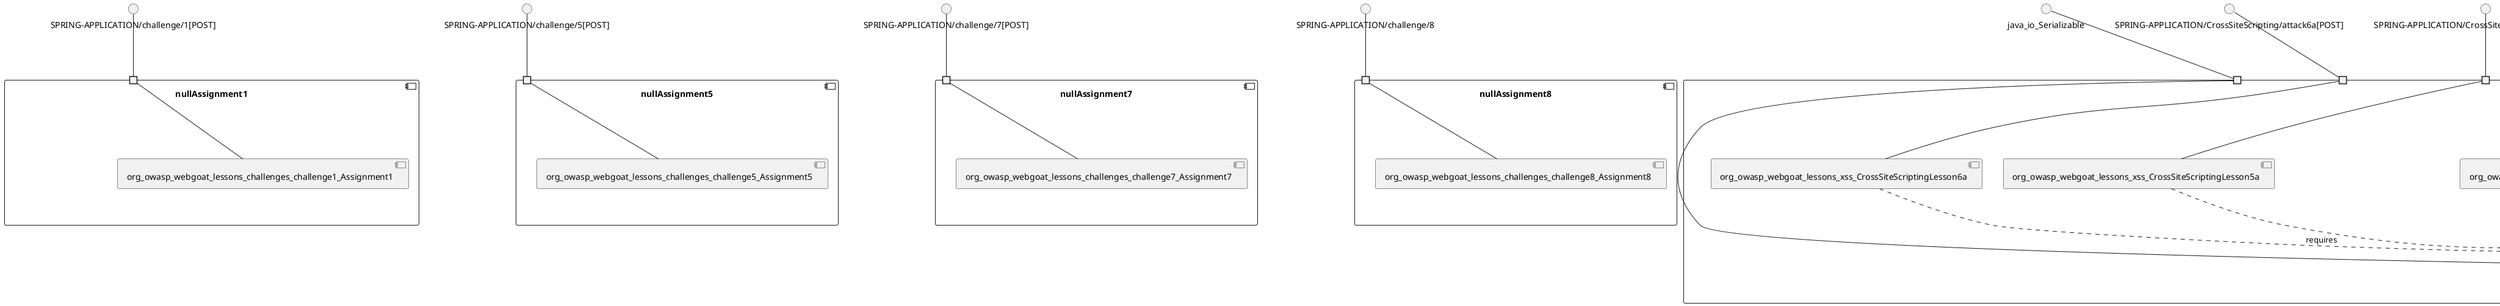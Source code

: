 @startuml
skinparam fixCircleLabelOverlapping true
component nullAssignment1\n\n\n\n\n\nnull {
[org_owasp_webgoat_lessons_challenges_challenge1_Assignment1]
portin " " as Assignment1_requires_SPRING_APPLICATION_challenge_1_POST_
"Assignment1_requires_SPRING_APPLICATION_challenge_1_POST_"--[org_owasp_webgoat_lessons_challenges_challenge1_Assignment1]
}
interface "SPRING-APPLICATION/challenge/1[POST]" as interface.SPRING_APPLICATION_challenge_1_POST_
interface.SPRING_APPLICATION_challenge_1_POST_--"Assignment1_requires_SPRING_APPLICATION_challenge_1_POST_"
component nullAssignment5\n\n\n\n\n\nnull {
[org_owasp_webgoat_lessons_challenges_challenge5_Assignment5]
portin " " as Assignment5_requires_SPRING_APPLICATION_challenge_5_POST_
"Assignment5_requires_SPRING_APPLICATION_challenge_5_POST_"--[org_owasp_webgoat_lessons_challenges_challenge5_Assignment5]
}
interface "SPRING-APPLICATION/challenge/5[POST]" as interface.SPRING_APPLICATION_challenge_5_POST_
interface.SPRING_APPLICATION_challenge_5_POST_--"Assignment5_requires_SPRING_APPLICATION_challenge_5_POST_"
component nullAssignment7\n\n\n\n\n\nnull {
[org_owasp_webgoat_lessons_challenges_challenge7_Assignment7]
portin " " as Assignment7_requires_SPRING_APPLICATION_challenge_7_POST_
"Assignment7_requires_SPRING_APPLICATION_challenge_7_POST_"--[org_owasp_webgoat_lessons_challenges_challenge7_Assignment7]
}
interface "SPRING-APPLICATION/challenge/7[POST]" as interface.SPRING_APPLICATION_challenge_7_POST_
interface.SPRING_APPLICATION_challenge_7_POST_--"Assignment7_requires_SPRING_APPLICATION_challenge_7_POST_"
component nullAssignment8\n\n\n\n\n\nnull {
[org_owasp_webgoat_lessons_challenges_challenge8_Assignment8]
portin " " as Assignment8_requires_SPRING_APPLICATION_challenge_8
"Assignment8_requires_SPRING_APPLICATION_challenge_8"--[org_owasp_webgoat_lessons_challenges_challenge8_Assignment8]
}
interface "SPRING-APPLICATION/challenge/8" as interface.SPRING_APPLICATION_challenge_8
interface.SPRING_APPLICATION_challenge_8--"Assignment8_requires_SPRING_APPLICATION_challenge_8"
component nullBlindSendFileAssignment\n\n\n\n\n\nnull {
[org_owasp_webgoat_lessons_xxe_BlindSendFileAssignment]
portin " " as BlindSendFileAssignment_requires_SPRING_APPLICATION_POST_
portin " " as BlindSendFileAssignment_requires_SPRING_APPLICATION_POST_
"BlindSendFileAssignment_requires_SPRING_APPLICATION_POST_"--[org_owasp_webgoat_lessons_xxe_BlindSendFileAssignment]
"BlindSendFileAssignment_requires_SPRING_APPLICATION_POST_"--[org_owasp_webgoat_lessons_xxe_BlindSendFileAssignment]
}
interface "SPRING-APPLICATION/[POST]" as interface.SPRING_APPLICATION_POST_
interface.SPRING_APPLICATION_POST_--"BlindSendFileAssignment_requires_SPRING_APPLICATION_POST_"
interface "SPRING-APPLICATION/[POST]" as interface.SPRING_APPLICATION_POST_
interface.SPRING_APPLICATION_POST_--"BlindSendFileAssignment_requires_SPRING_APPLICATION_POST_"
component nullBypassRestrictionsFieldRestrictions\n\n\n\n\n\nnull {
[org_owasp_webgoat_lessons_bypassrestrictions_BypassRestrictionsFieldRestrictions]
portin " " as BypassRestrictionsFieldRestrictions_requires_SPRING_APPLICATION_BypassRestrictions_FieldRestrictions_POST_
"BypassRestrictionsFieldRestrictions_requires_SPRING_APPLICATION_BypassRestrictions_FieldRestrictions_POST_"--[org_owasp_webgoat_lessons_bypassrestrictions_BypassRestrictionsFieldRestrictions]
}
interface "SPRING-APPLICATION/BypassRestrictions/FieldRestrictions[POST]" as interface.SPRING_APPLICATION_BypassRestrictions_FieldRestrictions_POST_
interface.SPRING_APPLICATION_BypassRestrictions_FieldRestrictions_POST_--"BypassRestrictionsFieldRestrictions_requires_SPRING_APPLICATION_BypassRestrictions_FieldRestrictions_POST_"
component nullBypassRestrictionsFrontendValidation\n\n\n\n\n\nnull {
[org_owasp_webgoat_lessons_bypassrestrictions_BypassRestrictionsFrontendValidation]
portin " " as BypassRestrictionsFrontendValidation_requires_SPRING_APPLICATION_BypassRestrictions_frontendValidation_POST_
"BypassRestrictionsFrontendValidation_requires_SPRING_APPLICATION_BypassRestrictions_frontendValidation_POST_"--[org_owasp_webgoat_lessons_bypassrestrictions_BypassRestrictionsFrontendValidation]
}
interface "SPRING-APPLICATION/BypassRestrictions/frontendValidation[POST]" as interface.SPRING_APPLICATION_BypassRestrictions_frontendValidation_POST_
interface.SPRING_APPLICATION_BypassRestrictions_frontendValidation_POST_--"BypassRestrictionsFrontendValidation_requires_SPRING_APPLICATION_BypassRestrictions_frontendValidation_POST_"
component nullCIAQuiz\n\n\n\n\n\nnull {
[org_owasp_webgoat_lessons_cia_CIAQuiz]
portin " " as CIAQuiz_requires_SPRING_APPLICATION_cia_quiz
"CIAQuiz_requires_SPRING_APPLICATION_cia_quiz"--[org_owasp_webgoat_lessons_cia_CIAQuiz]
}
interface "SPRING-APPLICATION/cia/quiz" as interface.SPRING_APPLICATION_cia_quiz
interface.SPRING_APPLICATION_cia_quiz--"CIAQuiz_requires_SPRING_APPLICATION_cia_quiz"
component nullClientSideFilteringAssignment\n\n\n\n\n\nnull {
[org_owasp_webgoat_lessons_clientsidefiltering_ClientSideFilteringAssignment]
portin " " as ClientSideFilteringAssignment_requires_SPRING_APPLICATION_clientSideFiltering_attack1_POST_
"ClientSideFilteringAssignment_requires_SPRING_APPLICATION_clientSideFiltering_attack1_POST_"--[org_owasp_webgoat_lessons_clientsidefiltering_ClientSideFilteringAssignment]
}
interface "SPRING-APPLICATION/clientSideFiltering/attack1[POST]" as interface.SPRING_APPLICATION_clientSideFiltering_attack1_POST_
interface.SPRING_APPLICATION_clientSideFiltering_attack1_POST_--"ClientSideFilteringAssignment_requires_SPRING_APPLICATION_clientSideFiltering_attack1_POST_"
component nullClientSideFilteringFreeAssignment\n\n\n\n\n\nnull {
[org_owasp_webgoat_lessons_clientsidefiltering_ClientSideFilteringFreeAssignment]
portin " " as ClientSideFilteringFreeAssignment_requires_SPRING_APPLICATION_clientSideFiltering_getItForFree_POST_
"ClientSideFilteringFreeAssignment_requires_SPRING_APPLICATION_clientSideFiltering_getItForFree_POST_"--[org_owasp_webgoat_lessons_clientsidefiltering_ClientSideFilteringFreeAssignment]
}
interface "SPRING-APPLICATION/clientSideFiltering/getItForFree[POST]" as interface.SPRING_APPLICATION_clientSideFiltering_getItForFree_POST_
interface.SPRING_APPLICATION_clientSideFiltering_getItForFree_POST_--"ClientSideFilteringFreeAssignment_requires_SPRING_APPLICATION_clientSideFiltering_getItForFree_POST_"
component nullCommentsEndpoint\n\n\n\n\n\nnull {
[org_owasp_webgoat_lessons_xxe_CommentsEndpoint]
portin " " as CommentsEndpoint_requires_SPRING_APPLICATION_xxe_comments_GET_
"CommentsEndpoint_requires_SPRING_APPLICATION_xxe_comments_GET_"--[org_owasp_webgoat_lessons_xxe_CommentsEndpoint]
}
interface "SPRING-APPLICATION/xxe/comments[GET]" as interface.SPRING_APPLICATION_xxe_comments_GET_
interface.SPRING_APPLICATION_xxe_comments_GET_--"CommentsEndpoint_requires_SPRING_APPLICATION_xxe_comments_GET_"
component nullCrossSiteScriptingLesson1\n\n\n\n\n\nnull {
[org_owasp_webgoat_lessons_xss_CrossSiteScriptingLesson1]
portin " " as CrossSiteScriptingLesson1_requires_SPRING_APPLICATION_CrossSiteScripting_attack1_POST_
"CrossSiteScriptingLesson1_requires_SPRING_APPLICATION_CrossSiteScripting_attack1_POST_"--[org_owasp_webgoat_lessons_xss_CrossSiteScriptingLesson1]
}
interface "SPRING-APPLICATION/CrossSiteScripting/attack1[POST]" as interface.SPRING_APPLICATION_CrossSiteScripting_attack1_POST_
interface.SPRING_APPLICATION_CrossSiteScripting_attack1_POST_--"CrossSiteScriptingLesson1_requires_SPRING_APPLICATION_CrossSiteScripting_attack1_POST_"
component nullCrossSiteScriptingLesson3\n\n\n\n\n\nnull {
[org_owasp_webgoat_lessons_xss_CrossSiteScriptingLesson3]
portin " " as CrossSiteScriptingLesson3_requires_SPRING_APPLICATION_CrossSiteScripting_attack3_POST_
"CrossSiteScriptingLesson3_requires_SPRING_APPLICATION_CrossSiteScripting_attack3_POST_"--[org_owasp_webgoat_lessons_xss_CrossSiteScriptingLesson3]
}
interface "SPRING-APPLICATION/CrossSiteScripting/attack3[POST]" as interface.SPRING_APPLICATION_CrossSiteScripting_attack3_POST_
interface.SPRING_APPLICATION_CrossSiteScripting_attack3_POST_--"CrossSiteScriptingLesson3_requires_SPRING_APPLICATION_CrossSiteScripting_attack3_POST_"
component nullCrossSiteScriptingLesson4\n\n\n\n\n\nnull {
[org_owasp_webgoat_lessons_xss_CrossSiteScriptingLesson4]
portin " " as CrossSiteScriptingLesson4_requires_SPRING_APPLICATION_CrossSiteScripting_attack4_POST_
"CrossSiteScriptingLesson4_requires_SPRING_APPLICATION_CrossSiteScripting_attack4_POST_"--[org_owasp_webgoat_lessons_xss_CrossSiteScriptingLesson4]
}
interface "SPRING-APPLICATION/CrossSiteScripting/attack4[POST]" as interface.SPRING_APPLICATION_CrossSiteScripting_attack4_POST_
interface.SPRING_APPLICATION_CrossSiteScripting_attack4_POST_--"CrossSiteScriptingLesson4_requires_SPRING_APPLICATION_CrossSiteScripting_attack4_POST_"
component nullCrossSiteScriptingLesson5a\n\n\n\n\n\nnull {
[org_owasp_webgoat_container_session_UserSessionData]
[org_owasp_webgoat_lessons_idor_IDORViewOtherProfile]
[org_owasp_webgoat_lessons_idor_IDORViewOwnProfileAltUrl]
[org_owasp_webgoat_lessons_xss_CrossSiteScriptingLesson5a]
[org_owasp_webgoat_lessons_csrf_CSRFConfirmFlag1]
[org_owasp_webgoat_lessons_csrf_CSRFFeedback]
[org_owasp_webgoat_lessons_xxe_ContentTypeAssignment]
[org_owasp_webgoat_lessons_csrf_ForgedReviews]
[org_owasp_webgoat_lessons_lessontemplate_SampleAttack]
[org_owasp_webgoat_container_session_WebSession]
[org_owasp_webgoat_lessons_xss_stored_StoredXssComments]
[org_owasp_webgoat_lessons_xss_CrossSiteScriptingLesson6a]
[org_owasp_webgoat_lessons_idor_IDORViewOwnProfile]
[org_owasp_webgoat_lessons_xxe_CommentsCache]
[org_owasp_webgoat_container_i18n_PluginMessages]
[org_owasp_webgoat_lessons_idor_IDOREditOtherProfile]
[org_owasp_webgoat_lessons_authbypass_VerifyAccount]
[org_owasp_webgoat_lessons_csrf_CSRFGetFlag]
[org_owasp_webgoat_lessons_xxe_SimpleXXE]
portin " " as CrossSiteScriptingLesson5a_requires_SPRING_APPLICATION_CrossSiteScripting_attack5a_GET_
portin " " as CrossSiteScriptingLesson5a_requires_SPRING_APPLICATION_POST_
portin " " as CrossSiteScriptingLesson5a_requires_java_io_Serializable
portin " " as CrossSiteScriptingLesson5a_requires_SPRING_APPLICATION_POST_
portin " " as CrossSiteScriptingLesson5a_requires_SPRING_APPLICATION_POST_
portin " " as CrossSiteScriptingLesson5a_requires_SPRING_APPLICATION_POST_
portin " " as CrossSiteScriptingLesson5a_requires_SPRING_APPLICATION_POST_
portin " " as CrossSiteScriptingLesson5a_requires_SPRING_APPLICATION_lesson_template
portin " " as CrossSiteScriptingLesson5a_requires_SPRING_APPLICATION_POST_
portin " " as CrossSiteScriptingLesson5a_requires_SPRING_APPLICATION_GET_
portin " " as CrossSiteScriptingLesson5a_requires_SPRING_APPLICATION_GET_
portin " " as CrossSiteScriptingLesson5a_requires_SPRING_APPLICATION_POST_
portin " " as CrossSiteScriptingLesson5a_requires_SPRING_APPLICATION_CrossSiteScripting_attack6a_POST_
portin " " as CrossSiteScriptingLesson5a_requires_SPRING_APPLICATION_PUT_
portin " " as CrossSiteScriptingLesson5a_requires_SPRING_APPLICATION_GET_
portin " " as CrossSiteScriptingLesson5a_requires_SPRING_APPLICATION_IDOR_profile_alt_path_POST_
portin " " as CrossSiteScriptingLesson5a_requires_SPRING_APPLICATION_GET_
[org_owasp_webgoat_lessons_xxe_SimpleXXE]..>[org_owasp_webgoat_lessons_xxe_CommentsCache] : requires
[org_owasp_webgoat_lessons_csrf_CSRFGetFlag]..>[org_owasp_webgoat_container_i18n_PluginMessages] : requires
[org_owasp_webgoat_lessons_csrf_CSRFGetFlag]..>[org_owasp_webgoat_container_session_UserSessionData] : requires
[org_owasp_webgoat_lessons_xxe_ContentTypeAssignment]..>[org_owasp_webgoat_container_session_WebSession] : requires
[org_owasp_webgoat_lessons_csrf_CSRFConfirmFlag1]..>[org_owasp_webgoat_container_session_UserSessionData] : requires
[org_owasp_webgoat_lessons_csrf_ForgedReviews]..>[org_owasp_webgoat_container_session_WebSession] : requires
[org_owasp_webgoat_lessons_idor_IDOREditOtherProfile]..>[org_owasp_webgoat_container_session_UserSessionData] : requires
[org_owasp_webgoat_lessons_idor_IDORViewOwnProfileAltUrl]..>[org_owasp_webgoat_container_session_UserSessionData] : requires
[org_owasp_webgoat_lessons_xss_CrossSiteScriptingLesson5a]..>[org_owasp_webgoat_container_session_UserSessionData] : requires
[org_owasp_webgoat_lessons_authbypass_VerifyAccount]..>[org_owasp_webgoat_container_session_UserSessionData] : requires
[org_owasp_webgoat_lessons_lessontemplate_SampleAttack]..>[org_owasp_webgoat_container_session_UserSessionData] : requires
[org_owasp_webgoat_lessons_xss_stored_StoredXssComments]..>[org_owasp_webgoat_container_session_WebSession] : requires
[org_owasp_webgoat_lessons_xss_CrossSiteScriptingLesson6a]..>[org_owasp_webgoat_container_session_UserSessionData] : requires
[org_owasp_webgoat_lessons_idor_IDORViewOwnProfile]..>[org_owasp_webgoat_container_session_UserSessionData] : requires
[org_owasp_webgoat_lessons_idor_IDORViewOtherProfile]..>[org_owasp_webgoat_container_session_UserSessionData] : requires
[org_owasp_webgoat_lessons_authbypass_VerifyAccount]..>[org_owasp_webgoat_container_session_WebSession] : requires
[org_owasp_webgoat_lessons_csrf_CSRFFeedback]..>[org_owasp_webgoat_container_session_UserSessionData] : requires
[org_owasp_webgoat_lessons_xxe_ContentTypeAssignment]..>[org_owasp_webgoat_lessons_xxe_CommentsCache] : requires
"CrossSiteScriptingLesson5a_requires_SPRING_APPLICATION_GET_"--[org_owasp_webgoat_lessons_idor_IDORViewOwnProfile]
"CrossSiteScriptingLesson5a_requires_SPRING_APPLICATION_POST_"--[org_owasp_webgoat_lessons_csrf_CSRFGetFlag]
"CrossSiteScriptingLesson5a_requires_SPRING_APPLICATION_GET_"--[org_owasp_webgoat_lessons_csrf_ForgedReviews]
"CrossSiteScriptingLesson5a_requires_SPRING_APPLICATION_GET_"--[org_owasp_webgoat_lessons_idor_IDORViewOtherProfile]
"CrossSiteScriptingLesson5a_requires_SPRING_APPLICATION_GET_"--[org_owasp_webgoat_lessons_xss_stored_StoredXssComments]
"CrossSiteScriptingLesson5a_requires_SPRING_APPLICATION_IDOR_profile_alt_path_POST_"--[org_owasp_webgoat_lessons_idor_IDORViewOwnProfileAltUrl]
"CrossSiteScriptingLesson5a_requires_SPRING_APPLICATION_POST_"--[org_owasp_webgoat_lessons_xxe_ContentTypeAssignment]
"CrossSiteScriptingLesson5a_requires_SPRING_APPLICATION_POST_"--[org_owasp_webgoat_lessons_xxe_SimpleXXE]
"CrossSiteScriptingLesson5a_requires_SPRING_APPLICATION_POST_"--[org_owasp_webgoat_lessons_csrf_CSRFFeedback]
"CrossSiteScriptingLesson5a_requires_SPRING_APPLICATION_GET_"--[org_owasp_webgoat_lessons_idor_IDORViewOwnProfile]
"CrossSiteScriptingLesson5a_requires_SPRING_APPLICATION_POST_"--[org_owasp_webgoat_lessons_authbypass_VerifyAccount]
"CrossSiteScriptingLesson5a_requires_SPRING_APPLICATION_lesson_template"--[org_owasp_webgoat_lessons_lessontemplate_SampleAttack]
"CrossSiteScriptingLesson5a_requires_SPRING_APPLICATION_POST_"--[org_owasp_webgoat_lessons_csrf_CSRFConfirmFlag1]
"CrossSiteScriptingLesson5a_requires_SPRING_APPLICATION_GET_"--[org_owasp_webgoat_lessons_idor_IDORViewOtherProfile]
"CrossSiteScriptingLesson5a_requires_SPRING_APPLICATION_POST_"--[org_owasp_webgoat_lessons_authbypass_VerifyAccount]
"CrossSiteScriptingLesson5a_requires_SPRING_APPLICATION_CrossSiteScripting_attack5a_GET_"--[org_owasp_webgoat_lessons_xss_CrossSiteScriptingLesson5a]
"CrossSiteScriptingLesson5a_requires_SPRING_APPLICATION_PUT_"--[org_owasp_webgoat_lessons_idor_IDOREditOtherProfile]
"CrossSiteScriptingLesson5a_requires_java_io_Serializable"--[org_owasp_webgoat_container_session_WebSession]
"CrossSiteScriptingLesson5a_requires_SPRING_APPLICATION_CrossSiteScripting_attack6a_POST_"--[org_owasp_webgoat_lessons_xss_CrossSiteScriptingLesson6a]
"CrossSiteScriptingLesson5a_requires_SPRING_APPLICATION_GET_"--[org_owasp_webgoat_lessons_csrf_ForgedReviews]
"CrossSiteScriptingLesson5a_requires_SPRING_APPLICATION_POST_"--[org_owasp_webgoat_lessons_xxe_SimpleXXE]
"CrossSiteScriptingLesson5a_requires_SPRING_APPLICATION_POST_"--[org_owasp_webgoat_lessons_csrf_CSRFConfirmFlag1]
"CrossSiteScriptingLesson5a_requires_SPRING_APPLICATION_POST_"--[org_owasp_webgoat_lessons_csrf_CSRFFeedback]
"CrossSiteScriptingLesson5a_requires_SPRING_APPLICATION_POST_"--[org_owasp_webgoat_lessons_xxe_ContentTypeAssignment]
"CrossSiteScriptingLesson5a_requires_SPRING_APPLICATION_POST_"--[org_owasp_webgoat_lessons_csrf_CSRFGetFlag]
}
interface "SPRING-APPLICATION/CrossSiteScripting/attack5a[GET]" as interface.SPRING_APPLICATION_CrossSiteScripting_attack5a_GET_
interface.SPRING_APPLICATION_CrossSiteScripting_attack5a_GET_--"CrossSiteScriptingLesson5a_requires_SPRING_APPLICATION_CrossSiteScripting_attack5a_GET_"
interface "SPRING-APPLICATION/CrossSiteScripting/attack6a[POST]" as interface.SPRING_APPLICATION_CrossSiteScripting_attack6a_POST_
interface.SPRING_APPLICATION_CrossSiteScripting_attack6a_POST_--"CrossSiteScriptingLesson5a_requires_SPRING_APPLICATION_CrossSiteScripting_attack6a_POST_"
interface "SPRING-APPLICATION/[GET]" as interface.SPRING_APPLICATION_GET_
interface.SPRING_APPLICATION_GET_--"CrossSiteScriptingLesson5a_requires_SPRING_APPLICATION_GET_"
interface "SPRING-APPLICATION/[GET]" as interface.SPRING_APPLICATION_GET_
interface.SPRING_APPLICATION_GET_--"CrossSiteScriptingLesson5a_requires_SPRING_APPLICATION_GET_"
interface "SPRING-APPLICATION/[GET]" as interface.SPRING_APPLICATION_GET_
interface.SPRING_APPLICATION_GET_--"CrossSiteScriptingLesson5a_requires_SPRING_APPLICATION_GET_"
interface "SPRING-APPLICATION/[GET]" as interface.SPRING_APPLICATION_GET_
interface.SPRING_APPLICATION_GET_--"CrossSiteScriptingLesson5a_requires_SPRING_APPLICATION_GET_"
interface "SPRING-APPLICATION/IDOR/profile/alt-path[POST]" as interface.SPRING_APPLICATION_IDOR_profile_alt_path_POST_
interface.SPRING_APPLICATION_IDOR_profile_alt_path_POST_--"CrossSiteScriptingLesson5a_requires_SPRING_APPLICATION_IDOR_profile_alt_path_POST_"
interface "SPRING-APPLICATION/[POST]" as interface.SPRING_APPLICATION_POST_
interface.SPRING_APPLICATION_POST_--"CrossSiteScriptingLesson5a_requires_SPRING_APPLICATION_POST_"
interface "SPRING-APPLICATION/[POST]" as interface.SPRING_APPLICATION_POST_
interface.SPRING_APPLICATION_POST_--"CrossSiteScriptingLesson5a_requires_SPRING_APPLICATION_POST_"
interface "SPRING-APPLICATION/[POST]" as interface.SPRING_APPLICATION_POST_
interface.SPRING_APPLICATION_POST_--"CrossSiteScriptingLesson5a_requires_SPRING_APPLICATION_POST_"
interface "SPRING-APPLICATION/[POST]" as interface.SPRING_APPLICATION_POST_
interface.SPRING_APPLICATION_POST_--"CrossSiteScriptingLesson5a_requires_SPRING_APPLICATION_POST_"
interface "SPRING-APPLICATION/[POST]" as interface.SPRING_APPLICATION_POST_
interface.SPRING_APPLICATION_POST_--"CrossSiteScriptingLesson5a_requires_SPRING_APPLICATION_POST_"
interface "SPRING-APPLICATION/[POST]" as interface.SPRING_APPLICATION_POST_
interface.SPRING_APPLICATION_POST_--"CrossSiteScriptingLesson5a_requires_SPRING_APPLICATION_POST_"
interface "SPRING-APPLICATION/[POST]" as interface.SPRING_APPLICATION_POST_
interface.SPRING_APPLICATION_POST_--"CrossSiteScriptingLesson5a_requires_SPRING_APPLICATION_POST_"
interface "SPRING-APPLICATION/[PUT]" as interface.SPRING_APPLICATION_PUT_
interface.SPRING_APPLICATION_PUT_--"CrossSiteScriptingLesson5a_requires_SPRING_APPLICATION_PUT_"
interface "SPRING-APPLICATION/lesson-template" as interface.SPRING_APPLICATION_lesson_template
interface.SPRING_APPLICATION_lesson_template--"CrossSiteScriptingLesson5a_requires_SPRING_APPLICATION_lesson_template"
interface "java_io_Serializable" as interface.java_io_Serializable
interface.java_io_Serializable--"CrossSiteScriptingLesson5a_requires_java_io_Serializable"
component nullCrossSiteScriptingQuiz\n\n\n\n\n\nnull {
[org_owasp_webgoat_lessons_xss_CrossSiteScriptingQuiz]
portin " " as CrossSiteScriptingQuiz_requires_SPRING_APPLICATION_CrossSiteScripting_quiz
"CrossSiteScriptingQuiz_requires_SPRING_APPLICATION_CrossSiteScripting_quiz"--[org_owasp_webgoat_lessons_xss_CrossSiteScriptingQuiz]
}
interface "SPRING-APPLICATION/CrossSiteScripting/quiz" as interface.SPRING_APPLICATION_CrossSiteScripting_quiz
interface.SPRING_APPLICATION_CrossSiteScripting_quiz--"CrossSiteScriptingQuiz_requires_SPRING_APPLICATION_CrossSiteScripting_quiz"
component nullDOMCrossSiteScripting\n\n\n\n\n\nnull {
[org_owasp_webgoat_lessons_xss_DOMCrossSiteScripting]
portin " " as DOMCrossSiteScripting_requires_SPRING_APPLICATION_CrossSiteScripting_phone_home_xss_POST_
"DOMCrossSiteScripting_requires_SPRING_APPLICATION_CrossSiteScripting_phone_home_xss_POST_"--[org_owasp_webgoat_lessons_xss_DOMCrossSiteScripting]
}
interface "SPRING-APPLICATION/CrossSiteScripting/phone-home-xss[POST]" as interface.SPRING_APPLICATION_CrossSiteScripting_phone_home_xss_POST_
interface.SPRING_APPLICATION_CrossSiteScripting_phone_home_xss_POST_--"DOMCrossSiteScripting_requires_SPRING_APPLICATION_CrossSiteScripting_phone_home_xss_POST_"
component nullDOMCrossSiteScriptingVerifier\n\n\n\n\n\nnull {
[org_owasp_webgoat_lessons_xss_DOMCrossSiteScriptingVerifier]
portin " " as DOMCrossSiteScriptingVerifier_requires_SPRING_APPLICATION_CrossSiteScripting_dom_follow_up_POST_
"DOMCrossSiteScriptingVerifier_requires_SPRING_APPLICATION_CrossSiteScripting_dom_follow_up_POST_"--[org_owasp_webgoat_lessons_xss_DOMCrossSiteScriptingVerifier]
}
interface "SPRING-APPLICATION/CrossSiteScripting/dom-follow-up[POST]" as interface.SPRING_APPLICATION_CrossSiteScripting_dom_follow_up_POST_
interface.SPRING_APPLICATION_CrossSiteScripting_dom_follow_up_POST_--"DOMCrossSiteScriptingVerifier_requires_SPRING_APPLICATION_CrossSiteScripting_dom_follow_up_POST_"
component nullEncodingAssignment\n\n\n\n\n\nnull {
[org_owasp_webgoat_lessons_cryptography_EncodingAssignment]
portin " " as EncodingAssignment_requires_SPRING_APPLICATION_GET_
portin " " as EncodingAssignment_requires_SPRING_APPLICATION_GET_
"EncodingAssignment_requires_SPRING_APPLICATION_GET_"--[org_owasp_webgoat_lessons_cryptography_EncodingAssignment]
"EncodingAssignment_requires_SPRING_APPLICATION_GET_"--[org_owasp_webgoat_lessons_cryptography_EncodingAssignment]
}
interface "SPRING-APPLICATION/[GET]" as interface.SPRING_APPLICATION_GET_
interface.SPRING_APPLICATION_GET_--"EncodingAssignment_requires_SPRING_APPLICATION_GET_"
interface "SPRING-APPLICATION/[GET]" as interface.SPRING_APPLICATION_GET_
interface.SPRING_APPLICATION_GET_--"EncodingAssignment_requires_SPRING_APPLICATION_GET_"
component nullEnvironmentService\n\n\n\n\n\nnull {
[org_owasp_webgoat_container_service_EnvironmentService]
portin " " as EnvironmentService_requires_SPRING_APPLICATION_server_directory_GET_
"EnvironmentService_requires_SPRING_APPLICATION_server_directory_GET_"--[org_owasp_webgoat_container_service_EnvironmentService]
}
interface "SPRING-APPLICATION/server-directory[GET]" as interface.SPRING_APPLICATION_server_directory_GET_
interface.SPRING_APPLICATION_server_directory_GET_--"EnvironmentService_requires_SPRING_APPLICATION_server_directory_GET_"
component nullFileServer\n\n\n\n\n\nnull {
[org_owasp_webgoat_webwolf_FileServer]
portin " " as FileServer_requires_SPRING_APPLICATION_
portin " " as FileServer_requires_SPRING_APPLICATION_
"FileServer_requires_SPRING_APPLICATION_"--[org_owasp_webgoat_webwolf_FileServer]
"FileServer_requires_SPRING_APPLICATION_"--[org_owasp_webgoat_webwolf_FileServer]
}
interface "SPRING-APPLICATION/" as interface.SPRING_APPLICATION_
interface.SPRING_APPLICATION_--"FileServer_requires_SPRING_APPLICATION_"
interface "SPRING-APPLICATION/" as interface.SPRING_APPLICATION_
interface.SPRING_APPLICATION_--"FileServer_requires_SPRING_APPLICATION_"
component nullFlagController\n\n\n\n\n\nnull {
[org_owasp_webgoat_lessons_challenges_FlagController]
portin " " as FlagController_requires_SPRING_APPLICATION_POST_
portin " " as FlagController_requires_SPRING_APPLICATION_POST_
"FlagController_requires_SPRING_APPLICATION_POST_"--[org_owasp_webgoat_lessons_challenges_FlagController]
"FlagController_requires_SPRING_APPLICATION_POST_"--[org_owasp_webgoat_lessons_challenges_FlagController]
}
interface "SPRING-APPLICATION/[POST]" as interface.SPRING_APPLICATION_POST_
interface.SPRING_APPLICATION_POST_--"FlagController_requires_SPRING_APPLICATION_POST_"
interface "SPRING-APPLICATION/[POST]" as interface.SPRING_APPLICATION_POST_
interface.SPRING_APPLICATION_POST_--"FlagController_requires_SPRING_APPLICATION_POST_"
component nullHammerHead\n\n\n\n\n\nnull {
[org_owasp_webgoat_container_HammerHead]
portin " " as HammerHead_requires_SPRING_APPLICATION_
"HammerHead_requires_SPRING_APPLICATION_"--[org_owasp_webgoat_container_HammerHead]
}
interface "SPRING-APPLICATION/" as interface.SPRING_APPLICATION_
interface.SPRING_APPLICATION_--"HammerHead_requires_SPRING_APPLICATION_"
component nullHashingAssignment\n\n\n\n\n\nnull {
[org_owasp_webgoat_lessons_cryptography_HashingAssignment]
portin " " as HashingAssignment_requires_SPRING_APPLICATION_
portin " " as HashingAssignment_requires_SPRING_APPLICATION_
"HashingAssignment_requires_SPRING_APPLICATION_"--[org_owasp_webgoat_lessons_cryptography_HashingAssignment]
"HashingAssignment_requires_SPRING_APPLICATION_"--[org_owasp_webgoat_lessons_cryptography_HashingAssignment]
}
interface "SPRING-APPLICATION/" as interface.SPRING_APPLICATION_
interface.SPRING_APPLICATION_--"HashingAssignment_requires_SPRING_APPLICATION_"
interface "SPRING-APPLICATION/" as interface.SPRING_APPLICATION_
interface.SPRING_APPLICATION_--"HashingAssignment_requires_SPRING_APPLICATION_"
component nullHijackSessionAssignment\n\n\n\n\n\nnull {
[org_owasp_webgoat_lessons_hijacksession_cas_HijackSessionAuthenticationProvider]
[org_owasp_webgoat_lessons_hijacksession_HijackSessionAssignment]
portin " " as HijackSessionAssignment_requires_SPRING_APPLICATION_POST_
portin " " as HijackSessionAssignment_requires_org_owasp_webgoat_lessons_hijacksession_cas_AuthenticationProvider
portin " " as HijackSessionAssignment_requires_SPRING_APPLICATION_POST_
[org_owasp_webgoat_lessons_hijacksession_HijackSessionAssignment]..>[org_owasp_webgoat_lessons_hijacksession_cas_HijackSessionAuthenticationProvider] : requires
"HijackSessionAssignment_requires_SPRING_APPLICATION_POST_"--[org_owasp_webgoat_lessons_hijacksession_HijackSessionAssignment]
"HijackSessionAssignment_requires_SPRING_APPLICATION_POST_"--[org_owasp_webgoat_lessons_hijacksession_HijackSessionAssignment]
"HijackSessionAssignment_requires_org_owasp_webgoat_lessons_hijacksession_cas_AuthenticationProvider"--[org_owasp_webgoat_lessons_hijacksession_cas_HijackSessionAuthenticationProvider]
}
interface "SPRING-APPLICATION/[POST]" as interface.SPRING_APPLICATION_POST_
interface.SPRING_APPLICATION_POST_--"HijackSessionAssignment_requires_SPRING_APPLICATION_POST_"
interface "SPRING-APPLICATION/[POST]" as interface.SPRING_APPLICATION_POST_
interface.SPRING_APPLICATION_POST_--"HijackSessionAssignment_requires_SPRING_APPLICATION_POST_"
interface "org_owasp_webgoat_lessons_hijacksession_cas_AuthenticationProvider" as interface.org_owasp_webgoat_lessons_hijacksession_cas_AuthenticationProvider
interface.org_owasp_webgoat_lessons_hijacksession_cas_AuthenticationProvider--"HijackSessionAssignment_requires_org_owasp_webgoat_lessons_hijacksession_cas_AuthenticationProvider"
component nullHintService\n\n\n\n\n\nnull {
[org_owasp_webgoat_container_service_HintService]
portin " " as HintService_requires_SPRING_APPLICATION_GET_
portin " " as HintService_requires_SPRING_APPLICATION_GET_
"HintService_requires_SPRING_APPLICATION_GET_"--[org_owasp_webgoat_container_service_HintService]
"HintService_requires_SPRING_APPLICATION_GET_"--[org_owasp_webgoat_container_service_HintService]
}
interface "SPRING-APPLICATION/[GET]" as interface.SPRING_APPLICATION_GET_
interface.SPRING_APPLICATION_GET_--"HintService_requires_SPRING_APPLICATION_GET_"
interface "SPRING-APPLICATION/[GET]" as interface.SPRING_APPLICATION_GET_
interface.SPRING_APPLICATION_GET_--"HintService_requires_SPRING_APPLICATION_GET_"
component nullHtmlTamperingTask\n\n\n\n\n\nnull {
[org_owasp_webgoat_lessons_htmltampering_HtmlTamperingTask]
portin " " as HtmlTamperingTask_requires_SPRING_APPLICATION_HtmlTampering_task_POST_
"HtmlTamperingTask_requires_SPRING_APPLICATION_HtmlTampering_task_POST_"--[org_owasp_webgoat_lessons_htmltampering_HtmlTamperingTask]
}
interface "SPRING-APPLICATION/HtmlTampering/task[POST]" as interface.SPRING_APPLICATION_HtmlTampering_task_POST_
interface.SPRING_APPLICATION_HtmlTampering_task_POST_--"HtmlTamperingTask_requires_SPRING_APPLICATION_HtmlTampering_task_POST_"
component nullHttpBasicsInterceptRequest\n\n\n\n\n\nnull {
[org_owasp_webgoat_lessons_httpproxies_HttpBasicsInterceptRequest]
portin " " as HttpBasicsInterceptRequest_requires_SPRING_APPLICATION_
portin " " as HttpBasicsInterceptRequest_requires_SPRING_APPLICATION_
"HttpBasicsInterceptRequest_requires_SPRING_APPLICATION_"--[org_owasp_webgoat_lessons_httpproxies_HttpBasicsInterceptRequest]
"HttpBasicsInterceptRequest_requires_SPRING_APPLICATION_"--[org_owasp_webgoat_lessons_httpproxies_HttpBasicsInterceptRequest]
}
interface "SPRING-APPLICATION/" as interface.SPRING_APPLICATION_
interface.SPRING_APPLICATION_--"HttpBasicsInterceptRequest_requires_SPRING_APPLICATION_"
interface "SPRING-APPLICATION/" as interface.SPRING_APPLICATION_
interface.SPRING_APPLICATION_--"HttpBasicsInterceptRequest_requires_SPRING_APPLICATION_"
component nullHttpBasicsLesson\n\n\n\n\n\nnull {
[org_owasp_webgoat_lessons_httpbasics_HttpBasicsLesson]
portin " " as HttpBasicsLesson_requires_SPRING_APPLICATION_HttpBasics_attack1_POST_
"HttpBasicsLesson_requires_SPRING_APPLICATION_HttpBasics_attack1_POST_"--[org_owasp_webgoat_lessons_httpbasics_HttpBasicsLesson]
}
interface "SPRING-APPLICATION/HttpBasics/attack1[POST]" as interface.SPRING_APPLICATION_HttpBasics_attack1_POST_
interface.SPRING_APPLICATION_HttpBasics_attack1_POST_--"HttpBasicsLesson_requires_SPRING_APPLICATION_HttpBasics_attack1_POST_"
component nullHttpBasicsQuiz\n\n\n\n\n\nnull {
[org_owasp_webgoat_lessons_httpbasics_HttpBasicsQuiz]
portin " " as HttpBasicsQuiz_requires_SPRING_APPLICATION_HttpBasics_attack2_POST_
"HttpBasicsQuiz_requires_SPRING_APPLICATION_HttpBasics_attack2_POST_"--[org_owasp_webgoat_lessons_httpbasics_HttpBasicsQuiz]
}
interface "SPRING-APPLICATION/HttpBasics/attack2[POST]" as interface.SPRING_APPLICATION_HttpBasics_attack2_POST_
interface.SPRING_APPLICATION_HttpBasics_attack2_POST_--"HttpBasicsQuiz_requires_SPRING_APPLICATION_HttpBasics_attack2_POST_"
component nullIDORDiffAttributes\n\n\n\n\n\nnull {
[org_owasp_webgoat_lessons_idor_IDORDiffAttributes]
portin " " as IDORDiffAttributes_requires_SPRING_APPLICATION_IDOR_diff_attributes_POST_
"IDORDiffAttributes_requires_SPRING_APPLICATION_IDOR_diff_attributes_POST_"--[org_owasp_webgoat_lessons_idor_IDORDiffAttributes]
}
interface "SPRING-APPLICATION/IDOR/diff-attributes[POST]" as interface.SPRING_APPLICATION_IDOR_diff_attributes_POST_
interface.SPRING_APPLICATION_IDOR_diff_attributes_POST_--"IDORDiffAttributes_requires_SPRING_APPLICATION_IDOR_diff_attributes_POST_"
component nullIDORLogin\n\n\n\n\n\nnull {
[org_owasp_webgoat_lessons_idor_IDORLogin]
portin " " as IDORLogin_requires_SPRING_APPLICATION_IDOR_login_POST_
"IDORLogin_requires_SPRING_APPLICATION_IDOR_login_POST_"--[org_owasp_webgoat_lessons_idor_IDORLogin]
}
interface "SPRING-APPLICATION/IDOR/login[POST]" as interface.SPRING_APPLICATION_IDOR_login_POST_
interface.SPRING_APPLICATION_IDOR_login_POST_--"IDORLogin_requires_SPRING_APPLICATION_IDOR_login_POST_"
component nullImageServlet\n\n\n\n\n\nnull {
[org_owasp_webgoat_lessons_challenges_challenge1_ImageServlet]
portin " " as ImageServlet_requires_SPRING_APPLICATION_challenge_logo
"ImageServlet_requires_SPRING_APPLICATION_challenge_logo"--[org_owasp_webgoat_lessons_challenges_challenge1_ImageServlet]
}
interface "SPRING-APPLICATION/challenge/logo" as interface.SPRING_APPLICATION_challenge_logo
interface.SPRING_APPLICATION_challenge_logo--"ImageServlet_requires_SPRING_APPLICATION_challenge_logo"
component nullInsecureDeserializationTask\n\n\n\n\n\nnull {
[org_owasp_webgoat_lessons_deserialization_InsecureDeserializationTask]
portin " " as InsecureDeserializationTask_requires_SPRING_APPLICATION_InsecureDeserialization_task_POST_
"InsecureDeserializationTask_requires_SPRING_APPLICATION_InsecureDeserialization_task_POST_"--[org_owasp_webgoat_lessons_deserialization_InsecureDeserializationTask]
}
interface "SPRING-APPLICATION/InsecureDeserialization/task[POST]" as interface.SPRING_APPLICATION_InsecureDeserialization_task_POST_
interface.SPRING_APPLICATION_InsecureDeserialization_task_POST_--"InsecureDeserializationTask_requires_SPRING_APPLICATION_InsecureDeserialization_task_POST_"
component nullInsecureLoginTask\n\n\n\n\n\nnull {
[org_owasp_webgoat_lessons_insecurelogin_InsecureLoginTask]
portin " " as InsecureLoginTask_requires_SPRING_APPLICATION_InsecureLogin
"InsecureLoginTask_requires_SPRING_APPLICATION_InsecureLogin"--[org_owasp_webgoat_lessons_insecurelogin_InsecureLoginTask]
}
interface "SPRING-APPLICATION/InsecureLogin" as interface.SPRING_APPLICATION_InsecureLogin
interface.SPRING_APPLICATION_InsecureLogin--"InsecureLoginTask_requires_SPRING_APPLICATION_InsecureLogin"
component nullJWTController\n\n\n\n\n\nnull {
[org_owasp_webgoat_webwolf_jwt_JWTController]
portin " " as JWTController_requires_SPRING_APPLICATION_jwt_GET_
"JWTController_requires_SPRING_APPLICATION_jwt_GET_"--[org_owasp_webgoat_webwolf_jwt_JWTController]
}
interface "SPRING-APPLICATION/jwt[GET]" as interface.SPRING_APPLICATION_jwt_GET_
interface.SPRING_APPLICATION_jwt_GET_--"JWTController_requires_SPRING_APPLICATION_jwt_GET_"
component nullJWTDecodeEndpoint\n\n\n\n\n\nnull {
[org_owasp_webgoat_lessons_jwt_JWTDecodeEndpoint]
portin " " as JWTDecodeEndpoint_requires_SPRING_APPLICATION_JWT_decode_POST_
"JWTDecodeEndpoint_requires_SPRING_APPLICATION_JWT_decode_POST_"--[org_owasp_webgoat_lessons_jwt_JWTDecodeEndpoint]
}
interface "SPRING-APPLICATION/JWT/decode[POST]" as interface.SPRING_APPLICATION_JWT_decode_POST_
interface.SPRING_APPLICATION_JWT_decode_POST_--"JWTDecodeEndpoint_requires_SPRING_APPLICATION_JWT_decode_POST_"
component nullJWTHeaderJKUEndpoint\n\n\n\n\n\nnull {
[org_owasp_webgoat_lessons_jwt_claimmisuse_JWTHeaderJKUEndpoint]
portin " " as JWTHeaderJKUEndpoint_requires_SPRING_APPLICATION_JWT_jku
"JWTHeaderJKUEndpoint_requires_SPRING_APPLICATION_JWT_jku"--[org_owasp_webgoat_lessons_jwt_claimmisuse_JWTHeaderJKUEndpoint]
}
interface "SPRING-APPLICATION/JWT/jku" as interface.SPRING_APPLICATION_JWT_jku
interface.SPRING_APPLICATION_JWT_jku--"JWTHeaderJKUEndpoint_requires_SPRING_APPLICATION_JWT_jku"
component nullJWTHeaderKIDEndpoint\n\n\n\n\n\nnull {
[org_owasp_webgoat_lessons_jwt_claimmisuse_JWTHeaderKIDEndpoint]
portin " " as JWTHeaderKIDEndpoint_requires_SPRING_APPLICATION_JWT_kid
"JWTHeaderKIDEndpoint_requires_SPRING_APPLICATION_JWT_kid"--[org_owasp_webgoat_lessons_jwt_claimmisuse_JWTHeaderKIDEndpoint]
}
interface "SPRING-APPLICATION/JWT/kid" as interface.SPRING_APPLICATION_JWT_kid
interface.SPRING_APPLICATION_JWT_kid--"JWTHeaderKIDEndpoint_requires_SPRING_APPLICATION_JWT_kid"
component nullJWTQuiz\n\n\n\n\n\nnull {
[org_owasp_webgoat_lessons_jwt_JWTQuiz]
portin " " as JWTQuiz_requires_SPRING_APPLICATION_JWT_quiz
"JWTQuiz_requires_SPRING_APPLICATION_JWT_quiz"--[org_owasp_webgoat_lessons_jwt_JWTQuiz]
}
interface "SPRING-APPLICATION/JWT/quiz" as interface.SPRING_APPLICATION_JWT_quiz
interface.SPRING_APPLICATION_JWT_quiz--"JWTQuiz_requires_SPRING_APPLICATION_JWT_quiz"
component nullJWTRefreshEndpoint\n\n\n\n\n\nnull {
[org_owasp_webgoat_lessons_jwt_JWTRefreshEndpoint]
portin " " as JWTRefreshEndpoint_requires_SPRING_APPLICATION_JWT_refresh
"JWTRefreshEndpoint_requires_SPRING_APPLICATION_JWT_refresh"--[org_owasp_webgoat_lessons_jwt_JWTRefreshEndpoint]
}
interface "SPRING-APPLICATION/JWT/refresh" as interface.SPRING_APPLICATION_JWT_refresh
interface.SPRING_APPLICATION_JWT_refresh--"JWTRefreshEndpoint_requires_SPRING_APPLICATION_JWT_refresh"
component nullJWTSecretKeyEndpoint\n\n\n\n\n\nnull {
[org_owasp_webgoat_lessons_jwt_JWTSecretKeyEndpoint]
portin " " as JWTSecretKeyEndpoint_requires_SPRING_APPLICATION_
portin " " as JWTSecretKeyEndpoint_requires_SPRING_APPLICATION_
"JWTSecretKeyEndpoint_requires_SPRING_APPLICATION_"--[org_owasp_webgoat_lessons_jwt_JWTSecretKeyEndpoint]
"JWTSecretKeyEndpoint_requires_SPRING_APPLICATION_"--[org_owasp_webgoat_lessons_jwt_JWTSecretKeyEndpoint]
}
interface "SPRING-APPLICATION/" as interface.SPRING_APPLICATION_
interface.SPRING_APPLICATION_--"JWTSecretKeyEndpoint_requires_SPRING_APPLICATION_"
interface "SPRING-APPLICATION/" as interface.SPRING_APPLICATION_
interface.SPRING_APPLICATION_--"JWTSecretKeyEndpoint_requires_SPRING_APPLICATION_"
component nullJWTVotesEndpoint\n\n\n\n\n\nnull {
[org_owasp_webgoat_lessons_jwt_JWTVotesEndpoint]
portin " " as JWTVotesEndpoint_requires_SPRING_APPLICATION_JWT_votings
"JWTVotesEndpoint_requires_SPRING_APPLICATION_JWT_votings"--[org_owasp_webgoat_lessons_jwt_JWTVotesEndpoint]
}
interface "SPRING-APPLICATION/JWT/votings" as interface.SPRING_APPLICATION_JWT_votings
interface.SPRING_APPLICATION_JWT_votings--"JWTVotesEndpoint_requires_SPRING_APPLICATION_JWT_votings"
component nullLabelDebugService\n\n\n\n\n\nnull {
[org_owasp_webgoat_container_service_LabelDebugService]
portin " " as LabelDebugService_requires_SPRING_APPLICATION_
portin " " as LabelDebugService_requires_SPRING_APPLICATION_
"LabelDebugService_requires_SPRING_APPLICATION_"--[org_owasp_webgoat_container_service_LabelDebugService]
"LabelDebugService_requires_SPRING_APPLICATION_"--[org_owasp_webgoat_container_service_LabelDebugService]
}
interface "SPRING-APPLICATION/" as interface.SPRING_APPLICATION_
interface.SPRING_APPLICATION_--"LabelDebugService_requires_SPRING_APPLICATION_"
interface "SPRING-APPLICATION/" as interface.SPRING_APPLICATION_
interface.SPRING_APPLICATION_--"LabelDebugService_requires_SPRING_APPLICATION_"
component nullLabelService\n\n\n\n\n\nnull {
[org_owasp_webgoat_container_service_LabelService]
portin " " as LabelService_requires_SPRING_APPLICATION_GET_
portin " " as LabelService_requires_SPRING_APPLICATION_GET_
"LabelService_requires_SPRING_APPLICATION_GET_"--[org_owasp_webgoat_container_service_LabelService]
"LabelService_requires_SPRING_APPLICATION_GET_"--[org_owasp_webgoat_container_service_LabelService]
}
interface "SPRING-APPLICATION/[GET]" as interface.SPRING_APPLICATION_GET_
interface.SPRING_APPLICATION_GET_--"LabelService_requires_SPRING_APPLICATION_GET_"
interface "SPRING-APPLICATION/[GET]" as interface.SPRING_APPLICATION_GET_
interface.SPRING_APPLICATION_GET_--"LabelService_requires_SPRING_APPLICATION_GET_"
component nullLandingAssignment\n\n\n\n\n\nnull {
[org_owasp_webgoat_lessons_webwolfintroduction_LandingAssignment]
portin " " as LandingAssignment_requires_SPRING_APPLICATION_WebWolf_landing_POST_
"LandingAssignment_requires_SPRING_APPLICATION_WebWolf_landing_POST_"--[org_owasp_webgoat_lessons_webwolfintroduction_LandingAssignment]
}
interface "SPRING-APPLICATION/WebWolf/landing[POST]" as interface.SPRING_APPLICATION_WebWolf_landing_POST_
interface.SPRING_APPLICATION_WebWolf_landing_POST_--"LandingAssignment_requires_SPRING_APPLICATION_WebWolf_landing_POST_"
component nullLandingPage\n\n\n\n\n\nnull {
[org_owasp_webgoat_webwolf_requests_LandingPage]
portin " " as LandingPage_requires_SPRING_APPLICATION_landing
"LandingPage_requires_SPRING_APPLICATION_landing"--[org_owasp_webgoat_webwolf_requests_LandingPage]
}
interface "SPRING-APPLICATION/landing" as interface.SPRING_APPLICATION_landing
interface.SPRING_APPLICATION_landing--"LandingPage_requires_SPRING_APPLICATION_landing"
component nullLessonInfoService\n\n\n\n\n\nnull {
[org_owasp_webgoat_container_service_LessonInfoService]
portin " " as LessonInfoService_requires_SPRING_APPLICATION_
portin " " as LessonInfoService_requires_SPRING_APPLICATION_
"LessonInfoService_requires_SPRING_APPLICATION_"--[org_owasp_webgoat_container_service_LessonInfoService]
"LessonInfoService_requires_SPRING_APPLICATION_"--[org_owasp_webgoat_container_service_LessonInfoService]
}
interface "SPRING-APPLICATION/" as interface.SPRING_APPLICATION_
interface.SPRING_APPLICATION_--"LessonInfoService_requires_SPRING_APPLICATION_"
interface "SPRING-APPLICATION/" as interface.SPRING_APPLICATION_
interface.SPRING_APPLICATION_--"LessonInfoService_requires_SPRING_APPLICATION_"
component nullLessonTitleService\n\n\n\n\n\nnull {
[org_owasp_webgoat_container_service_LessonTitleService]
portin " " as LessonTitleService_requires_SPRING_APPLICATION_
portin " " as LessonTitleService_requires_SPRING_APPLICATION_
"LessonTitleService_requires_SPRING_APPLICATION_"--[org_owasp_webgoat_container_service_LessonTitleService]
"LessonTitleService_requires_SPRING_APPLICATION_"--[org_owasp_webgoat_container_service_LessonTitleService]
}
interface "SPRING-APPLICATION/" as interface.SPRING_APPLICATION_
interface.SPRING_APPLICATION_--"LessonTitleService_requires_SPRING_APPLICATION_"
interface "SPRING-APPLICATION/" as interface.SPRING_APPLICATION_
interface.SPRING_APPLICATION_--"LessonTitleService_requires_SPRING_APPLICATION_"
component nullLogBleedingTask\n\n\n\n\n\nnull {
[org_owasp_webgoat_lessons_logging_LogBleedingTask]
portin " " as LogBleedingTask_requires_SPRING_APPLICATION_LogSpoofing_log_bleeding_POST_
"LogBleedingTask_requires_SPRING_APPLICATION_LogSpoofing_log_bleeding_POST_"--[org_owasp_webgoat_lessons_logging_LogBleedingTask]
}
interface "SPRING-APPLICATION/LogSpoofing/log-bleeding[POST]" as interface.SPRING_APPLICATION_LogSpoofing_log_bleeding_POST_
interface.SPRING_APPLICATION_LogSpoofing_log_bleeding_POST_--"LogBleedingTask_requires_SPRING_APPLICATION_LogSpoofing_log_bleeding_POST_"
component nullLogSpoofingTask\n\n\n\n\n\nnull {
[org_owasp_webgoat_lessons_logging_LogSpoofingTask]
portin " " as LogSpoofingTask_requires_SPRING_APPLICATION_LogSpoofing_log_spoofing_POST_
"LogSpoofingTask_requires_SPRING_APPLICATION_LogSpoofing_log_spoofing_POST_"--[org_owasp_webgoat_lessons_logging_LogSpoofingTask]
}
interface "SPRING-APPLICATION/LogSpoofing/log-spoofing[POST]" as interface.SPRING_APPLICATION_LogSpoofing_log_spoofing_POST_
interface.SPRING_APPLICATION_LogSpoofing_log_spoofing_POST_--"LogSpoofingTask_requires_SPRING_APPLICATION_LogSpoofing_log_spoofing_POST_"
component nullMailAssignment\n\n\n\n\n\nnull {
[org_owasp_webgoat_lessons_webwolfintroduction_MailAssignment]
portin " " as MailAssignment_requires_SPRING_APPLICATION_WebWolf_mail_POST_
"MailAssignment_requires_SPRING_APPLICATION_WebWolf_mail_POST_"--[org_owasp_webgoat_lessons_webwolfintroduction_MailAssignment]
}
interface "SPRING-APPLICATION/WebWolf/mail[POST]" as interface.SPRING_APPLICATION_WebWolf_mail_POST_
interface.SPRING_APPLICATION_WebWolf_mail_POST_--"MailAssignment_requires_SPRING_APPLICATION_WebWolf_mail_POST_"
component nullMailboxController\n\n\n\n\n\nnull {
[org_owasp_webgoat_webwolf_mailbox_MailboxController]
[org_owasp_webgoat_webwolf_mailbox_MailboxRepository]
portin " " as MailboxController_requires_SPRING_APPLICATION_mail
[org_owasp_webgoat_webwolf_mailbox_MailboxController]..>[org_owasp_webgoat_webwolf_mailbox_MailboxRepository] : requires
"MailboxController_requires_SPRING_APPLICATION_mail"--[org_owasp_webgoat_webwolf_mailbox_MailboxController]
}
interface "SPRING-APPLICATION/mail" as interface.SPRING_APPLICATION_mail
interface.SPRING_APPLICATION_mail--"MailboxController_requires_SPRING_APPLICATION_mail"
component nullMissingFunctionACHiddenMenus\n\n\n\n\n\nnull {
[org_owasp_webgoat_lessons_missingac_MissingFunctionACHiddenMenus]
portin " " as MissingFunctionACHiddenMenus_requires_SPRING_APPLICATION_POST_
portin " " as MissingFunctionACHiddenMenus_requires_SPRING_APPLICATION_POST_
"MissingFunctionACHiddenMenus_requires_SPRING_APPLICATION_POST_"--[org_owasp_webgoat_lessons_missingac_MissingFunctionACHiddenMenus]
"MissingFunctionACHiddenMenus_requires_SPRING_APPLICATION_POST_"--[org_owasp_webgoat_lessons_missingac_MissingFunctionACHiddenMenus]
}
interface "SPRING-APPLICATION/[POST]" as interface.SPRING_APPLICATION_POST_
interface.SPRING_APPLICATION_POST_--"MissingFunctionACHiddenMenus_requires_SPRING_APPLICATION_POST_"
interface "SPRING-APPLICATION/[POST]" as interface.SPRING_APPLICATION_POST_
interface.SPRING_APPLICATION_POST_--"MissingFunctionACHiddenMenus_requires_SPRING_APPLICATION_POST_"
component nullMissingFunctionACUsers\n\n\n\n\n\nnull {
[org_owasp_webgoat_lessons_missingac_MissingFunctionACUsers]
portin " " as MissingFunctionACUsers_requires_SPRING_APPLICATION_GET_
portin " " as MissingFunctionACUsers_requires_SPRING_APPLICATION_POST_
portin " " as MissingFunctionACUsers_requires_SPRING_APPLICATION_POST_
portin " " as MissingFunctionACUsers_requires_SPRING_APPLICATION_GET_
"MissingFunctionACUsers_requires_SPRING_APPLICATION_GET_"--[org_owasp_webgoat_lessons_missingac_MissingFunctionACUsers]
"MissingFunctionACUsers_requires_SPRING_APPLICATION_POST_"--[org_owasp_webgoat_lessons_missingac_MissingFunctionACUsers]
"MissingFunctionACUsers_requires_SPRING_APPLICATION_POST_"--[org_owasp_webgoat_lessons_missingac_MissingFunctionACUsers]
"MissingFunctionACUsers_requires_SPRING_APPLICATION_GET_"--[org_owasp_webgoat_lessons_missingac_MissingFunctionACUsers]
}
interface "SPRING-APPLICATION/[GET]" as interface.SPRING_APPLICATION_GET_
interface.SPRING_APPLICATION_GET_--"MissingFunctionACUsers_requires_SPRING_APPLICATION_GET_"
interface "SPRING-APPLICATION/[GET]" as interface.SPRING_APPLICATION_GET_
interface.SPRING_APPLICATION_GET_--"MissingFunctionACUsers_requires_SPRING_APPLICATION_GET_"
interface "SPRING-APPLICATION/[POST]" as interface.SPRING_APPLICATION_POST_
interface.SPRING_APPLICATION_POST_--"MissingFunctionACUsers_requires_SPRING_APPLICATION_POST_"
interface "SPRING-APPLICATION/[POST]" as interface.SPRING_APPLICATION_POST_
interface.SPRING_APPLICATION_POST_--"MissingFunctionACUsers_requires_SPRING_APPLICATION_POST_"
component nullMissingFunctionACYourHash\n\n\n\n\n\nnull {
[org_owasp_webgoat_lessons_missingac_MissingFunctionACYourHash]
portin " " as MissingFunctionACYourHash_requires_SPRING_APPLICATION_POST_
portin " " as MissingFunctionACYourHash_requires_SPRING_APPLICATION_POST_
"MissingFunctionACYourHash_requires_SPRING_APPLICATION_POST_"--[org_owasp_webgoat_lessons_missingac_MissingFunctionACYourHash]
"MissingFunctionACYourHash_requires_SPRING_APPLICATION_POST_"--[org_owasp_webgoat_lessons_missingac_MissingFunctionACYourHash]
}
interface "SPRING-APPLICATION/[POST]" as interface.SPRING_APPLICATION_POST_
interface.SPRING_APPLICATION_POST_--"MissingFunctionACYourHash_requires_SPRING_APPLICATION_POST_"
interface "SPRING-APPLICATION/[POST]" as interface.SPRING_APPLICATION_POST_
interface.SPRING_APPLICATION_POST_--"MissingFunctionACYourHash_requires_SPRING_APPLICATION_POST_"
component nullMissingFunctionACYourHashAdmin\n\n\n\n\n\nnull {
[org_owasp_webgoat_lessons_missingac_MissingFunctionACYourHashAdmin]
portin " " as MissingFunctionACYourHashAdmin_requires_SPRING_APPLICATION_POST_
"MissingFunctionACYourHashAdmin_requires_SPRING_APPLICATION_POST_"--[org_owasp_webgoat_lessons_missingac_MissingFunctionACYourHashAdmin]
}
interface "SPRING-APPLICATION/[POST]" as interface.SPRING_APPLICATION_POST_
interface.SPRING_APPLICATION_POST_--"MissingFunctionACYourHashAdmin_requires_SPRING_APPLICATION_POST_"
component nullNetworkDummy\n\n\n\n\n\nnull {
[org_owasp_webgoat_lessons_chromedevtools_NetworkDummy]
portin " " as NetworkDummy_requires_SPRING_APPLICATION_ChromeDevTools_dummy_POST_
"NetworkDummy_requires_SPRING_APPLICATION_ChromeDevTools_dummy_POST_"--[org_owasp_webgoat_lessons_chromedevtools_NetworkDummy]
}
interface "SPRING-APPLICATION/ChromeDevTools/dummy[POST]" as interface.SPRING_APPLICATION_ChromeDevTools_dummy_POST_
interface.SPRING_APPLICATION_ChromeDevTools_dummy_POST_--"NetworkDummy_requires_SPRING_APPLICATION_ChromeDevTools_dummy_POST_"
component nullNetworkLesson\n\n\n\n\n\nnull {
[org_owasp_webgoat_lessons_chromedevtools_NetworkLesson]
portin " " as NetworkLesson_requires_SPRING_APPLICATION_POST_
portin " " as NetworkLesson_requires_SPRING_APPLICATION_POST_
"NetworkLesson_requires_SPRING_APPLICATION_POST_"--[org_owasp_webgoat_lessons_chromedevtools_NetworkLesson]
"NetworkLesson_requires_SPRING_APPLICATION_POST_"--[org_owasp_webgoat_lessons_chromedevtools_NetworkLesson]
}
interface "SPRING-APPLICATION/[POST]" as interface.SPRING_APPLICATION_POST_
interface.SPRING_APPLICATION_POST_--"NetworkLesson_requires_SPRING_APPLICATION_POST_"
interface "SPRING-APPLICATION/[POST]" as interface.SPRING_APPLICATION_POST_
interface.SPRING_APPLICATION_POST_--"NetworkLesson_requires_SPRING_APPLICATION_POST_"
component nullProfileUpload\n\n\n\n\n\nnull {
[org_owasp_webgoat_lessons_pathtraversal_ProfileUpload]
portin " " as ProfileUpload_requires_SPRING_APPLICATION_PathTraversal_profile_picture_GET_
portin " " as ProfileUpload_requires_SPRING_APPLICATION_PathTraversal_profile_upload_POST_
"ProfileUpload_requires_SPRING_APPLICATION_PathTraversal_profile_upload_POST_"--[org_owasp_webgoat_lessons_pathtraversal_ProfileUpload]
"ProfileUpload_requires_SPRING_APPLICATION_PathTraversal_profile_picture_GET_"--[org_owasp_webgoat_lessons_pathtraversal_ProfileUpload]
}
interface "SPRING-APPLICATION/PathTraversal/profile-picture[GET]" as interface.SPRING_APPLICATION_PathTraversal_profile_picture_GET_
interface.SPRING_APPLICATION_PathTraversal_profile_picture_GET_--"ProfileUpload_requires_SPRING_APPLICATION_PathTraversal_profile_picture_GET_"
interface "SPRING-APPLICATION/PathTraversal/profile-upload[POST]" as interface.SPRING_APPLICATION_PathTraversal_profile_upload_POST_
interface.SPRING_APPLICATION_PathTraversal_profile_upload_POST_--"ProfileUpload_requires_SPRING_APPLICATION_PathTraversal_profile_upload_POST_"
component nullProfileUploadFix\n\n\n\n\n\nnull {
[org_owasp_webgoat_lessons_pathtraversal_ProfileUploadFix]
portin " " as ProfileUploadFix_requires_SPRING_APPLICATION_PathTraversal_profile_picture_fix_GET_
portin " " as ProfileUploadFix_requires_SPRING_APPLICATION_PathTraversal_profile_upload_fix_POST_
"ProfileUploadFix_requires_SPRING_APPLICATION_PathTraversal_profile_picture_fix_GET_"--[org_owasp_webgoat_lessons_pathtraversal_ProfileUploadFix]
"ProfileUploadFix_requires_SPRING_APPLICATION_PathTraversal_profile_upload_fix_POST_"--[org_owasp_webgoat_lessons_pathtraversal_ProfileUploadFix]
}
interface "SPRING-APPLICATION/PathTraversal/profile-picture-fix[GET]" as interface.SPRING_APPLICATION_PathTraversal_profile_picture_fix_GET_
interface.SPRING_APPLICATION_PathTraversal_profile_picture_fix_GET_--"ProfileUploadFix_requires_SPRING_APPLICATION_PathTraversal_profile_picture_fix_GET_"
interface "SPRING-APPLICATION/PathTraversal/profile-upload-fix[POST]" as interface.SPRING_APPLICATION_PathTraversal_profile_upload_fix_POST_
interface.SPRING_APPLICATION_PathTraversal_profile_upload_fix_POST_--"ProfileUploadFix_requires_SPRING_APPLICATION_PathTraversal_profile_upload_fix_POST_"
component nullProfileUploadRemoveUserInput\n\n\n\n\n\nnull {
[org_owasp_webgoat_lessons_pathtraversal_ProfileUploadRemoveUserInput]
portin " " as ProfileUploadRemoveUserInput_requires_SPRING_APPLICATION_PathTraversal_profile_upload_remove_user_input_POST_
"ProfileUploadRemoveUserInput_requires_SPRING_APPLICATION_PathTraversal_profile_upload_remove_user_input_POST_"--[org_owasp_webgoat_lessons_pathtraversal_ProfileUploadRemoveUserInput]
}
interface "SPRING-APPLICATION/PathTraversal/profile-upload-remove-user-input[POST]" as interface.SPRING_APPLICATION_PathTraversal_profile_upload_remove_user_input_POST_
interface.SPRING_APPLICATION_PathTraversal_profile_upload_remove_user_input_POST_--"ProfileUploadRemoveUserInput_requires_SPRING_APPLICATION_PathTraversal_profile_upload_remove_user_input_POST_"
component nullProfileUploadRetrieval\n\n\n\n\n\nnull {
[org_owasp_webgoat_lessons_pathtraversal_ProfileUploadRetrieval]
portin " " as ProfileUploadRetrieval_requires_SPRING_APPLICATION_PathTraversal_random_POST_
portin " " as ProfileUploadRetrieval_requires_SPRING_APPLICATION_PathTraversal_random_picture_GET_
"ProfileUploadRetrieval_requires_SPRING_APPLICATION_PathTraversal_random_POST_"--[org_owasp_webgoat_lessons_pathtraversal_ProfileUploadRetrieval]
"ProfileUploadRetrieval_requires_SPRING_APPLICATION_PathTraversal_random_picture_GET_"--[org_owasp_webgoat_lessons_pathtraversal_ProfileUploadRetrieval]
}
interface "SPRING-APPLICATION/PathTraversal/random[POST]" as interface.SPRING_APPLICATION_PathTraversal_random_POST_
interface.SPRING_APPLICATION_PathTraversal_random_POST_--"ProfileUploadRetrieval_requires_SPRING_APPLICATION_PathTraversal_random_POST_"
interface "SPRING-APPLICATION/PathTraversal/random-picture[GET]" as interface.SPRING_APPLICATION_PathTraversal_random_picture_GET_
interface.SPRING_APPLICATION_PathTraversal_random_picture_GET_--"ProfileUploadRetrieval_requires_SPRING_APPLICATION_PathTraversal_random_picture_GET_"
component nullProfileZipSlip\n\n\n\n\n\nnull {
[org_owasp_webgoat_lessons_pathtraversal_ProfileZipSlip]
portin " " as ProfileZipSlip_requires_SPRING_APPLICATION_PathTraversal_zip_slip
"ProfileZipSlip_requires_SPRING_APPLICATION_PathTraversal_zip_slip"--[org_owasp_webgoat_lessons_pathtraversal_ProfileZipSlip]
}
interface "SPRING-APPLICATION/PathTraversal/zip-slip" as interface.SPRING_APPLICATION_PathTraversal_zip_slip
interface.SPRING_APPLICATION_PathTraversal_zip_slip--"ProfileZipSlip_requires_SPRING_APPLICATION_PathTraversal_zip_slip"
component nullQuestionsAssignment\n\n\n\n\n\nnull {
[org_owasp_webgoat_lessons_passwordreset_QuestionsAssignment]
portin " " as QuestionsAssignment_requires_SPRING_APPLICATION_POST_
portin " " as QuestionsAssignment_requires_SPRING_APPLICATION_POST_
"QuestionsAssignment_requires_SPRING_APPLICATION_POST_"--[org_owasp_webgoat_lessons_passwordreset_QuestionsAssignment]
"QuestionsAssignment_requires_SPRING_APPLICATION_POST_"--[org_owasp_webgoat_lessons_passwordreset_QuestionsAssignment]
}
interface "SPRING-APPLICATION/[POST]" as interface.SPRING_APPLICATION_POST_
interface.SPRING_APPLICATION_POST_--"QuestionsAssignment_requires_SPRING_APPLICATION_POST_"
interface "SPRING-APPLICATION/[POST]" as interface.SPRING_APPLICATION_POST_
interface.SPRING_APPLICATION_POST_--"QuestionsAssignment_requires_SPRING_APPLICATION_POST_"
component nullRegistrationController\n\n\n\n\n\nnull {
[org_owasp_webgoat_container_users_RegistrationController]
portin " " as RegistrationController_requires_SPRING_APPLICATION_login_oauth_mvc_GET_
portin " " as RegistrationController_requires_SPRING_APPLICATION_registration_GET_
portin " " as RegistrationController_requires_SPRING_APPLICATION_register_mvc_POST_
"RegistrationController_requires_SPRING_APPLICATION_registration_GET_"--[org_owasp_webgoat_container_users_RegistrationController]
"RegistrationController_requires_SPRING_APPLICATION_login_oauth_mvc_GET_"--[org_owasp_webgoat_container_users_RegistrationController]
"RegistrationController_requires_SPRING_APPLICATION_register_mvc_POST_"--[org_owasp_webgoat_container_users_RegistrationController]
}
interface "SPRING-APPLICATION/login-oauth_mvc[GET]" as interface.SPRING_APPLICATION_login_oauth_mvc_GET_
interface.SPRING_APPLICATION_login_oauth_mvc_GET_--"RegistrationController_requires_SPRING_APPLICATION_login_oauth_mvc_GET_"
interface "SPRING-APPLICATION/register_mvc[POST]" as interface.SPRING_APPLICATION_register_mvc_POST_
interface.SPRING_APPLICATION_register_mvc_POST_--"RegistrationController_requires_SPRING_APPLICATION_register_mvc_POST_"
interface "SPRING-APPLICATION/registration[GET]" as interface.SPRING_APPLICATION_registration_GET_
interface.SPRING_APPLICATION_registration_GET_--"RegistrationController_requires_SPRING_APPLICATION_registration_GET_"
component nullRequests\n\n\n\n\n\nnull {
[org_owasp_webgoat_webwolf_requests_Requests]
portin " " as Requests_requires_SPRING_APPLICATION_requests_GET_
"Requests_requires_SPRING_APPLICATION_requests_GET_"--[org_owasp_webgoat_webwolf_requests_Requests]
}
interface "SPRING-APPLICATION/requests[GET]" as interface.SPRING_APPLICATION_requests_GET_
interface.SPRING_APPLICATION_requests_GET_--"Requests_requires_SPRING_APPLICATION_requests_GET_"
component nullResetLinkAssignment\n\n\n\n\n\nnull {
[org_owasp_webgoat_lessons_passwordreset_ResetLinkAssignment]
portin " " as ResetLinkAssignment_requires_SPRING_APPLICATION_PasswordReset_reset
"ResetLinkAssignment_requires_SPRING_APPLICATION_PasswordReset_reset"--[org_owasp_webgoat_lessons_passwordreset_ResetLinkAssignment]
}
interface "SPRING-APPLICATION/PasswordReset/reset" as interface.SPRING_APPLICATION_PasswordReset_reset
interface.SPRING_APPLICATION_PasswordReset_reset--"ResetLinkAssignment_requires_SPRING_APPLICATION_PasswordReset_reset"
component nullResetLinkAssignmentForgotPassword\n\n\n\n\n\nnull {
[org_owasp_webgoat_lessons_passwordreset_ResetLinkAssignmentForgotPassword]
portin " " as ResetLinkAssignmentForgotPassword_requires_SPRING_APPLICATION_PasswordReset_ForgotPassword_create_password_reset_link_POST_
"ResetLinkAssignmentForgotPassword_requires_SPRING_APPLICATION_PasswordReset_ForgotPassword_create_password_reset_link_POST_"--[org_owasp_webgoat_lessons_passwordreset_ResetLinkAssignmentForgotPassword]
}
interface "SPRING-APPLICATION/PasswordReset/ForgotPassword/create-password-reset-link[POST]" as interface.SPRING_APPLICATION_PasswordReset_ForgotPassword_create_password_reset_link_POST_
interface.SPRING_APPLICATION_PasswordReset_ForgotPassword_create_password_reset_link_POST_--"ResetLinkAssignmentForgotPassword_requires_SPRING_APPLICATION_PasswordReset_ForgotPassword_create_password_reset_link_POST_"
component nullSSRFTask1\n\n\n\n\n\nnull {
[org_owasp_webgoat_lessons_ssrf_SSRFTask1]
portin " " as SSRFTask1_requires_SPRING_APPLICATION_SSRF_task1_POST_
"SSRFTask1_requires_SPRING_APPLICATION_SSRF_task1_POST_"--[org_owasp_webgoat_lessons_ssrf_SSRFTask1]
}
interface "SPRING-APPLICATION/SSRF/task1[POST]" as interface.SPRING_APPLICATION_SSRF_task1_POST_
interface.SPRING_APPLICATION_SSRF_task1_POST_--"SSRFTask1_requires_SPRING_APPLICATION_SSRF_task1_POST_"
component nullSSRFTask2\n\n\n\n\n\nnull {
[org_owasp_webgoat_lessons_ssrf_SSRFTask2]
portin " " as SSRFTask2_requires_SPRING_APPLICATION_SSRF_task2_POST_
"SSRFTask2_requires_SPRING_APPLICATION_SSRF_task2_POST_"--[org_owasp_webgoat_lessons_ssrf_SSRFTask2]
}
interface "SPRING-APPLICATION/SSRF/task2[POST]" as interface.SPRING_APPLICATION_SSRF_task2_POST_
interface.SPRING_APPLICATION_SSRF_task2_POST_--"SSRFTask2_requires_SPRING_APPLICATION_SSRF_task2_POST_"
component nullSalaries\n\n\n\n\n\nnull {
[org_owasp_webgoat_lessons_clientsidefiltering_Salaries]
portin " " as Salaries_requires_SPRING_APPLICATION_clientSideFiltering_salaries_GET_
"Salaries_requires_SPRING_APPLICATION_clientSideFiltering_salaries_GET_"--[org_owasp_webgoat_lessons_clientsidefiltering_Salaries]
}
interface "SPRING-APPLICATION/clientSideFiltering/salaries[GET]" as interface.SPRING_APPLICATION_clientSideFiltering_salaries_GET_
interface.SPRING_APPLICATION_clientSideFiltering_salaries_GET_--"Salaries_requires_SPRING_APPLICATION_clientSideFiltering_salaries_GET_"
component nullSecureDefaultsAssignment\n\n\n\n\n\nnull {
[org_owasp_webgoat_lessons_cryptography_SecureDefaultsAssignment]
portin " " as SecureDefaultsAssignment_requires_SPRING_APPLICATION_crypto_secure_defaults_POST_
"SecureDefaultsAssignment_requires_SPRING_APPLICATION_crypto_secure_defaults_POST_"--[org_owasp_webgoat_lessons_cryptography_SecureDefaultsAssignment]
}
interface "SPRING-APPLICATION/crypto/secure/defaults[POST]" as interface.SPRING_APPLICATION_crypto_secure_defaults_POST_
interface.SPRING_APPLICATION_crypto_secure_defaults_POST_--"SecureDefaultsAssignment_requires_SPRING_APPLICATION_crypto_secure_defaults_POST_"
component nullSecurePasswordsAssignment\n\n\n\n\n\nnull {
[org_owasp_webgoat_lessons_securepasswords_SecurePasswordsAssignment]
portin " " as SecurePasswordsAssignment_requires_SPRING_APPLICATION_SecurePasswords_assignment_POST_
"SecurePasswordsAssignment_requires_SPRING_APPLICATION_SecurePasswords_assignment_POST_"--[org_owasp_webgoat_lessons_securepasswords_SecurePasswordsAssignment]
}
interface "SPRING-APPLICATION/SecurePasswords/assignment[POST]" as interface.SPRING_APPLICATION_SecurePasswords_assignment_POST_
interface.SPRING_APPLICATION_SecurePasswords_assignment_POST_--"SecurePasswordsAssignment_requires_SPRING_APPLICATION_SecurePasswords_assignment_POST_"
component nullSecurityQuestionAssignment\n\n\n\n\n\nnull {
[org_owasp_webgoat_lessons_passwordreset_SecurityQuestionAssignment]
[org_owasp_webgoat_lessons_passwordreset_TriedQuestions]
portin " " as SecurityQuestionAssignment_requires_SPRING_APPLICATION_PasswordReset_SecurityQuestions_POST_
[org_owasp_webgoat_lessons_passwordreset_SecurityQuestionAssignment]..>[org_owasp_webgoat_lessons_passwordreset_TriedQuestions] : requires
"SecurityQuestionAssignment_requires_SPRING_APPLICATION_PasswordReset_SecurityQuestions_POST_"--[org_owasp_webgoat_lessons_passwordreset_SecurityQuestionAssignment]
}
interface "SPRING-APPLICATION/PasswordReset/SecurityQuestions[POST]" as interface.SPRING_APPLICATION_PasswordReset_SecurityQuestions_POST_
interface.SPRING_APPLICATION_PasswordReset_SecurityQuestions_POST_--"SecurityQuestionAssignment_requires_SPRING_APPLICATION_PasswordReset_SecurityQuestions_POST_"
component nullServers\n\n\n\n\n\nnull {
[org_owasp_webgoat_lessons_sqlinjection_mitigation_Servers]
portin " " as Servers_requires_SPRING_APPLICATION_SqlInjectionMitigations_servers_GET_
"Servers_requires_SPRING_APPLICATION_SqlInjectionMitigations_servers_GET_"--[org_owasp_webgoat_lessons_sqlinjection_mitigation_Servers]
}
interface "SPRING-APPLICATION/SqlInjectionMitigations/servers[GET]" as interface.SPRING_APPLICATION_SqlInjectionMitigations_servers_GET_
interface.SPRING_APPLICATION_SqlInjectionMitigations_servers_GET_--"Servers_requires_SPRING_APPLICATION_SqlInjectionMitigations_servers_GET_"
component nullSessionService\n\n\n\n\n\nnull {
[org_owasp_webgoat_container_service_SessionService]
portin " " as SessionService_requires_SPRING_APPLICATION_
portin " " as SessionService_requires_SPRING_APPLICATION_
"SessionService_requires_SPRING_APPLICATION_"--[org_owasp_webgoat_container_service_SessionService]
"SessionService_requires_SPRING_APPLICATION_"--[org_owasp_webgoat_container_service_SessionService]
}
interface "SPRING-APPLICATION/" as interface.SPRING_APPLICATION_
interface.SPRING_APPLICATION_--"SessionService_requires_SPRING_APPLICATION_"
interface "SPRING-APPLICATION/" as interface.SPRING_APPLICATION_
interface.SPRING_APPLICATION_--"SessionService_requires_SPRING_APPLICATION_"
component nullShopEndpoint\n\n\n\n\n\nnull {
[org_owasp_webgoat_lessons_clientsidefiltering_ShopEndpoint]
portin " " as ShopEndpoint_requires_SPRING_APPLICATION_clientSideFiltering_challenge_store_coupons_GET_
"ShopEndpoint_requires_SPRING_APPLICATION_clientSideFiltering_challenge_store_coupons_GET_"--[org_owasp_webgoat_lessons_clientsidefiltering_ShopEndpoint]
}
interface "SPRING-APPLICATION/clientSideFiltering/challenge-store/coupons[GET]" as interface.SPRING_APPLICATION_clientSideFiltering_challenge_store_coupons_GET_
interface.SPRING_APPLICATION_clientSideFiltering_challenge_store_coupons_GET_--"ShopEndpoint_requires_SPRING_APPLICATION_clientSideFiltering_challenge_store_coupons_GET_"
component nullSigningAssignment\n\n\n\n\n\nnull {
[org_owasp_webgoat_lessons_cryptography_SigningAssignment]
portin " " as SigningAssignment_requires_SPRING_APPLICATION_
portin " " as SigningAssignment_requires_SPRING_APPLICATION_
"SigningAssignment_requires_SPRING_APPLICATION_"--[org_owasp_webgoat_lessons_cryptography_SigningAssignment]
"SigningAssignment_requires_SPRING_APPLICATION_"--[org_owasp_webgoat_lessons_cryptography_SigningAssignment]
}
interface "SPRING-APPLICATION/" as interface.SPRING_APPLICATION_
interface.SPRING_APPLICATION_--"SigningAssignment_requires_SPRING_APPLICATION_"
interface "SPRING-APPLICATION/" as interface.SPRING_APPLICATION_
interface.SPRING_APPLICATION_--"SigningAssignment_requires_SPRING_APPLICATION_"
component nullSimpleMailAssignment\n\n\n\n\n\nnull {
[org_owasp_webgoat_lessons_passwordreset_SimpleMailAssignment]
portin " " as SimpleMailAssignment_requires_SPRING_APPLICATION_POST_
portin " " as SimpleMailAssignment_requires_SPRING_APPLICATION_POST_
"SimpleMailAssignment_requires_SPRING_APPLICATION_POST_"--[org_owasp_webgoat_lessons_passwordreset_SimpleMailAssignment]
"SimpleMailAssignment_requires_SPRING_APPLICATION_POST_"--[org_owasp_webgoat_lessons_passwordreset_SimpleMailAssignment]
}
interface "SPRING-APPLICATION/[POST]" as interface.SPRING_APPLICATION_POST_
interface.SPRING_APPLICATION_POST_--"SimpleMailAssignment_requires_SPRING_APPLICATION_POST_"
interface "SPRING-APPLICATION/[POST]" as interface.SPRING_APPLICATION_POST_
interface.SPRING_APPLICATION_POST_--"SimpleMailAssignment_requires_SPRING_APPLICATION_POST_"
component nullSpoofCookieAssignment\n\n\n\n\n\nnull {
[org_owasp_webgoat_lessons_spoofcookie_SpoofCookieAssignment]
portin " " as SpoofCookieAssignment_requires_SPRING_APPLICATION_GET_
portin " " as SpoofCookieAssignment_requires_SPRING_APPLICATION_POST_
portin " " as SpoofCookieAssignment_requires_SPRING_APPLICATION_POST_
portin " " as SpoofCookieAssignment_requires_SPRING_APPLICATION_GET_
"SpoofCookieAssignment_requires_SPRING_APPLICATION_POST_"--[org_owasp_webgoat_lessons_spoofcookie_SpoofCookieAssignment]
"SpoofCookieAssignment_requires_SPRING_APPLICATION_POST_"--[org_owasp_webgoat_lessons_spoofcookie_SpoofCookieAssignment]
"SpoofCookieAssignment_requires_SPRING_APPLICATION_GET_"--[org_owasp_webgoat_lessons_spoofcookie_SpoofCookieAssignment]
"SpoofCookieAssignment_requires_SPRING_APPLICATION_GET_"--[org_owasp_webgoat_lessons_spoofcookie_SpoofCookieAssignment]
}
interface "SPRING-APPLICATION/[GET]" as interface.SPRING_APPLICATION_GET_
interface.SPRING_APPLICATION_GET_--"SpoofCookieAssignment_requires_SPRING_APPLICATION_GET_"
interface "SPRING-APPLICATION/[GET]" as interface.SPRING_APPLICATION_GET_
interface.SPRING_APPLICATION_GET_--"SpoofCookieAssignment_requires_SPRING_APPLICATION_GET_"
interface "SPRING-APPLICATION/[POST]" as interface.SPRING_APPLICATION_POST_
interface.SPRING_APPLICATION_POST_--"SpoofCookieAssignment_requires_SPRING_APPLICATION_POST_"
interface "SPRING-APPLICATION/[POST]" as interface.SPRING_APPLICATION_POST_
interface.SPRING_APPLICATION_POST_--"SpoofCookieAssignment_requires_SPRING_APPLICATION_POST_"
component nullSqlInjectionChallenge\n\n\n\n\n\nnull {
[org_owasp_webgoat_lessons_sqlinjection_advanced_SqlInjectionChallenge]
portin " " as SqlInjectionChallenge_requires_SPRING_APPLICATION_SqlInjectionAdvanced_challenge_PUT_
"SqlInjectionChallenge_requires_SPRING_APPLICATION_SqlInjectionAdvanced_challenge_PUT_"--[org_owasp_webgoat_lessons_sqlinjection_advanced_SqlInjectionChallenge]
}
interface "SPRING-APPLICATION/SqlInjectionAdvanced/challenge[PUT]" as interface.SPRING_APPLICATION_SqlInjectionAdvanced_challenge_PUT_
interface.SPRING_APPLICATION_SqlInjectionAdvanced_challenge_PUT_--"SqlInjectionChallenge_requires_SPRING_APPLICATION_SqlInjectionAdvanced_challenge_PUT_"
component nullSqlInjectionChallengeLogin\n\n\n\n\n\nnull {
[org_owasp_webgoat_lessons_sqlinjection_advanced_SqlInjectionChallengeLogin]
portin " " as SqlInjectionChallengeLogin_requires_SPRING_APPLICATION_SqlInjectionAdvanced_challenge_Login_POST_
"SqlInjectionChallengeLogin_requires_SPRING_APPLICATION_SqlInjectionAdvanced_challenge_Login_POST_"--[org_owasp_webgoat_lessons_sqlinjection_advanced_SqlInjectionChallengeLogin]
}
interface "SPRING-APPLICATION/SqlInjectionAdvanced/challenge_Login[POST]" as interface.SPRING_APPLICATION_SqlInjectionAdvanced_challenge_Login_POST_
interface.SPRING_APPLICATION_SqlInjectionAdvanced_challenge_Login_POST_--"SqlInjectionChallengeLogin_requires_SPRING_APPLICATION_SqlInjectionAdvanced_challenge_Login_POST_"
component nullSqlInjectionLesson10\n\n\n\n\n\nnull {
[org_owasp_webgoat_lessons_sqlinjection_introduction_SqlInjectionLesson10]
portin " " as SqlInjectionLesson10_requires_SPRING_APPLICATION_SqlInjection_attack10_POST_
"SqlInjectionLesson10_requires_SPRING_APPLICATION_SqlInjection_attack10_POST_"--[org_owasp_webgoat_lessons_sqlinjection_introduction_SqlInjectionLesson10]
}
interface "SPRING-APPLICATION/SqlInjection/attack10[POST]" as interface.SPRING_APPLICATION_SqlInjection_attack10_POST_
interface.SPRING_APPLICATION_SqlInjection_attack10_POST_--"SqlInjectionLesson10_requires_SPRING_APPLICATION_SqlInjection_attack10_POST_"
component nullSqlInjectionLesson10a\n\n\n\n\n\nnull {
[org_owasp_webgoat_lessons_sqlinjection_mitigation_SqlInjectionLesson10a]
portin " " as SqlInjectionLesson10a_requires_SPRING_APPLICATION_SqlInjectionMitigations_attack10a_POST_
"SqlInjectionLesson10a_requires_SPRING_APPLICATION_SqlInjectionMitigations_attack10a_POST_"--[org_owasp_webgoat_lessons_sqlinjection_mitigation_SqlInjectionLesson10a]
}
interface "SPRING-APPLICATION/SqlInjectionMitigations/attack10a[POST]" as interface.SPRING_APPLICATION_SqlInjectionMitigations_attack10a_POST_
interface.SPRING_APPLICATION_SqlInjectionMitigations_attack10a_POST_--"SqlInjectionLesson10a_requires_SPRING_APPLICATION_SqlInjectionMitigations_attack10a_POST_"
component nullSqlInjectionLesson10b\n\n\n\n\n\nnull {
[org_owasp_webgoat_lessons_sqlinjection_mitigation_SqlInjectionLesson10b]
portin " " as SqlInjectionLesson10b_requires_SPRING_APPLICATION_SqlInjectionMitigations_attack10b_POST_
"SqlInjectionLesson10b_requires_SPRING_APPLICATION_SqlInjectionMitigations_attack10b_POST_"--[org_owasp_webgoat_lessons_sqlinjection_mitigation_SqlInjectionLesson10b]
}
interface "SPRING-APPLICATION/SqlInjectionMitigations/attack10b[POST]" as interface.SPRING_APPLICATION_SqlInjectionMitigations_attack10b_POST_
interface.SPRING_APPLICATION_SqlInjectionMitigations_attack10b_POST_--"SqlInjectionLesson10b_requires_SPRING_APPLICATION_SqlInjectionMitigations_attack10b_POST_"
component nullSqlInjectionLesson13\n\n\n\n\n\nnull {
[org_owasp_webgoat_lessons_sqlinjection_mitigation_SqlInjectionLesson13]
portin " " as SqlInjectionLesson13_requires_SPRING_APPLICATION_SqlInjectionMitigations_attack12a_POST_
"SqlInjectionLesson13_requires_SPRING_APPLICATION_SqlInjectionMitigations_attack12a_POST_"--[org_owasp_webgoat_lessons_sqlinjection_mitigation_SqlInjectionLesson13]
}
interface "SPRING-APPLICATION/SqlInjectionMitigations/attack12a[POST]" as interface.SPRING_APPLICATION_SqlInjectionMitigations_attack12a_POST_
interface.SPRING_APPLICATION_SqlInjectionMitigations_attack12a_POST_--"SqlInjectionLesson13_requires_SPRING_APPLICATION_SqlInjectionMitigations_attack12a_POST_"
component nullSqlInjectionLesson2\n\n\n\n\n\nnull {
[org_owasp_webgoat_lessons_sqlinjection_introduction_SqlInjectionLesson2]
portin " " as SqlInjectionLesson2_requires_SPRING_APPLICATION_SqlInjection_attack2_POST_
"SqlInjectionLesson2_requires_SPRING_APPLICATION_SqlInjection_attack2_POST_"--[org_owasp_webgoat_lessons_sqlinjection_introduction_SqlInjectionLesson2]
}
interface "SPRING-APPLICATION/SqlInjection/attack2[POST]" as interface.SPRING_APPLICATION_SqlInjection_attack2_POST_
interface.SPRING_APPLICATION_SqlInjection_attack2_POST_--"SqlInjectionLesson2_requires_SPRING_APPLICATION_SqlInjection_attack2_POST_"
component nullSqlInjectionLesson3\n\n\n\n\n\nnull {
[org_owasp_webgoat_lessons_sqlinjection_introduction_SqlInjectionLesson3]
portin " " as SqlInjectionLesson3_requires_SPRING_APPLICATION_SqlInjection_attack3_POST_
"SqlInjectionLesson3_requires_SPRING_APPLICATION_SqlInjection_attack3_POST_"--[org_owasp_webgoat_lessons_sqlinjection_introduction_SqlInjectionLesson3]
}
interface "SPRING-APPLICATION/SqlInjection/attack3[POST]" as interface.SPRING_APPLICATION_SqlInjection_attack3_POST_
interface.SPRING_APPLICATION_SqlInjection_attack3_POST_--"SqlInjectionLesson3_requires_SPRING_APPLICATION_SqlInjection_attack3_POST_"
component nullSqlInjectionLesson4\n\n\n\n\n\nnull {
[org_owasp_webgoat_lessons_sqlinjection_introduction_SqlInjectionLesson4]
portin " " as SqlInjectionLesson4_requires_SPRING_APPLICATION_SqlInjection_attack4_POST_
"SqlInjectionLesson4_requires_SPRING_APPLICATION_SqlInjection_attack4_POST_"--[org_owasp_webgoat_lessons_sqlinjection_introduction_SqlInjectionLesson4]
}
interface "SPRING-APPLICATION/SqlInjection/attack4[POST]" as interface.SPRING_APPLICATION_SqlInjection_attack4_POST_
interface.SPRING_APPLICATION_SqlInjection_attack4_POST_--"SqlInjectionLesson4_requires_SPRING_APPLICATION_SqlInjection_attack4_POST_"
component nullSqlInjectionLesson5\n\n\n\n\n\nnull {
[org_owasp_webgoat_lessons_sqlinjection_introduction_SqlInjectionLesson5]
portin " " as SqlInjectionLesson5_requires_SPRING_APPLICATION_SqlInjection_attack5_POST_
"SqlInjectionLesson5_requires_SPRING_APPLICATION_SqlInjection_attack5_POST_"--[org_owasp_webgoat_lessons_sqlinjection_introduction_SqlInjectionLesson5]
}
interface "SPRING-APPLICATION/SqlInjection/attack5[POST]" as interface.SPRING_APPLICATION_SqlInjection_attack5_POST_
interface.SPRING_APPLICATION_SqlInjection_attack5_POST_--"SqlInjectionLesson5_requires_SPRING_APPLICATION_SqlInjection_attack5_POST_"
component nullSqlInjectionLesson5a\n\n\n\n\n\nnull {
[org_owasp_webgoat_lessons_sqlinjection_introduction_SqlInjectionLesson5a]
portin " " as SqlInjectionLesson5a_requires_SPRING_APPLICATION_SqlInjection_assignment5a_POST_
"SqlInjectionLesson5a_requires_SPRING_APPLICATION_SqlInjection_assignment5a_POST_"--[org_owasp_webgoat_lessons_sqlinjection_introduction_SqlInjectionLesson5a]
}
interface "SPRING-APPLICATION/SqlInjection/assignment5a[POST]" as interface.SPRING_APPLICATION_SqlInjection_assignment5a_POST_
interface.SPRING_APPLICATION_SqlInjection_assignment5a_POST_--"SqlInjectionLesson5a_requires_SPRING_APPLICATION_SqlInjection_assignment5a_POST_"
component nullSqlInjectionLesson5b\n\n\n\n\n\nnull {
[org_owasp_webgoat_lessons_sqlinjection_introduction_SqlInjectionLesson5b]
portin " " as SqlInjectionLesson5b_requires_SPRING_APPLICATION_SqlInjection_assignment5b_POST_
"SqlInjectionLesson5b_requires_SPRING_APPLICATION_SqlInjection_assignment5b_POST_"--[org_owasp_webgoat_lessons_sqlinjection_introduction_SqlInjectionLesson5b]
}
interface "SPRING-APPLICATION/SqlInjection/assignment5b[POST]" as interface.SPRING_APPLICATION_SqlInjection_assignment5b_POST_
interface.SPRING_APPLICATION_SqlInjection_assignment5b_POST_--"SqlInjectionLesson5b_requires_SPRING_APPLICATION_SqlInjection_assignment5b_POST_"
component nullSqlInjectionLesson6a\n\n\n\n\n\nnull {
[org_owasp_webgoat_lessons_sqlinjection_advanced_SqlInjectionLesson6a]
portin " " as SqlInjectionLesson6a_requires_SPRING_APPLICATION_SqlInjectionAdvanced_attack6a_POST_
"SqlInjectionLesson6a_requires_SPRING_APPLICATION_SqlInjectionAdvanced_attack6a_POST_"--[org_owasp_webgoat_lessons_sqlinjection_advanced_SqlInjectionLesson6a]
}
interface "SPRING-APPLICATION/SqlInjectionAdvanced/attack6a[POST]" as interface.SPRING_APPLICATION_SqlInjectionAdvanced_attack6a_POST_
interface.SPRING_APPLICATION_SqlInjectionAdvanced_attack6a_POST_--"SqlInjectionLesson6a_requires_SPRING_APPLICATION_SqlInjectionAdvanced_attack6a_POST_"
component nullSqlInjectionLesson6b\n\n\n\n\n\nnull {
[org_owasp_webgoat_lessons_sqlinjection_advanced_SqlInjectionLesson6b]
portin " " as SqlInjectionLesson6b_requires_SPRING_APPLICATION_SqlInjectionAdvanced_attack6b_POST_
"SqlInjectionLesson6b_requires_SPRING_APPLICATION_SqlInjectionAdvanced_attack6b_POST_"--[org_owasp_webgoat_lessons_sqlinjection_advanced_SqlInjectionLesson6b]
}
interface "SPRING-APPLICATION/SqlInjectionAdvanced/attack6b[POST]" as interface.SPRING_APPLICATION_SqlInjectionAdvanced_attack6b_POST_
interface.SPRING_APPLICATION_SqlInjectionAdvanced_attack6b_POST_--"SqlInjectionLesson6b_requires_SPRING_APPLICATION_SqlInjectionAdvanced_attack6b_POST_"
component nullSqlInjectionLesson8\n\n\n\n\n\nnull {
[org_owasp_webgoat_lessons_sqlinjection_introduction_SqlInjectionLesson8]
portin " " as SqlInjectionLesson8_requires_SPRING_APPLICATION_SqlInjection_attack8_POST_
"SqlInjectionLesson8_requires_SPRING_APPLICATION_SqlInjection_attack8_POST_"--[org_owasp_webgoat_lessons_sqlinjection_introduction_SqlInjectionLesson8]
}
interface "SPRING-APPLICATION/SqlInjection/attack8[POST]" as interface.SPRING_APPLICATION_SqlInjection_attack8_POST_
interface.SPRING_APPLICATION_SqlInjection_attack8_POST_--"SqlInjectionLesson8_requires_SPRING_APPLICATION_SqlInjection_attack8_POST_"
component nullSqlInjectionLesson9\n\n\n\n\n\nnull {
[org_owasp_webgoat_lessons_sqlinjection_introduction_SqlInjectionLesson9]
portin " " as SqlInjectionLesson9_requires_SPRING_APPLICATION_SqlInjection_attack9_POST_
"SqlInjectionLesson9_requires_SPRING_APPLICATION_SqlInjection_attack9_POST_"--[org_owasp_webgoat_lessons_sqlinjection_introduction_SqlInjectionLesson9]
}
interface "SPRING-APPLICATION/SqlInjection/attack9[POST]" as interface.SPRING_APPLICATION_SqlInjection_attack9_POST_
interface.SPRING_APPLICATION_SqlInjection_attack9_POST_--"SqlInjectionLesson9_requires_SPRING_APPLICATION_SqlInjection_attack9_POST_"
component nullSqlInjectionQuiz\n\n\n\n\n\nnull {
[org_owasp_webgoat_lessons_sqlinjection_advanced_SqlInjectionQuiz]
portin " " as SqlInjectionQuiz_requires_SPRING_APPLICATION_SqlInjectionAdvanced_quiz
"SqlInjectionQuiz_requires_SPRING_APPLICATION_SqlInjectionAdvanced_quiz"--[org_owasp_webgoat_lessons_sqlinjection_advanced_SqlInjectionQuiz]
}
interface "SPRING-APPLICATION/SqlInjectionAdvanced/quiz" as interface.SPRING_APPLICATION_SqlInjectionAdvanced_quiz
interface.SPRING_APPLICATION_SqlInjectionAdvanced_quiz--"SqlInjectionQuiz_requires_SPRING_APPLICATION_SqlInjectionAdvanced_quiz"
component nullSqlOnlyInputValidation\n\n\n\n\n\nnull {
[org_owasp_webgoat_lessons_sqlinjection_mitigation_SqlOnlyInputValidation]
portin " " as SqlOnlyInputValidation_requires_SPRING_APPLICATION_SqlOnlyInputValidation_attack_POST_
"SqlOnlyInputValidation_requires_SPRING_APPLICATION_SqlOnlyInputValidation_attack_POST_"--[org_owasp_webgoat_lessons_sqlinjection_mitigation_SqlOnlyInputValidation]
}
interface "SPRING-APPLICATION/SqlOnlyInputValidation/attack[POST]" as interface.SPRING_APPLICATION_SqlOnlyInputValidation_attack_POST_
interface.SPRING_APPLICATION_SqlOnlyInputValidation_attack_POST_--"SqlOnlyInputValidation_requires_SPRING_APPLICATION_SqlOnlyInputValidation_attack_POST_"
component nullSqlOnlyInputValidationOnKeywords\n\n\n\n\n\nnull {
[org_owasp_webgoat_lessons_sqlinjection_mitigation_SqlOnlyInputValidationOnKeywords]
portin " " as SqlOnlyInputValidationOnKeywords_requires_SPRING_APPLICATION_SqlOnlyInputValidationOnKeywords_attack_POST_
"SqlOnlyInputValidationOnKeywords_requires_SPRING_APPLICATION_SqlOnlyInputValidationOnKeywords_attack_POST_"--[org_owasp_webgoat_lessons_sqlinjection_mitigation_SqlOnlyInputValidationOnKeywords]
}
interface "SPRING-APPLICATION/SqlOnlyInputValidationOnKeywords/attack[POST]" as interface.SPRING_APPLICATION_SqlOnlyInputValidationOnKeywords_attack_POST_
interface.SPRING_APPLICATION_SqlOnlyInputValidationOnKeywords_attack_POST_--"SqlOnlyInputValidationOnKeywords_requires_SPRING_APPLICATION_SqlOnlyInputValidationOnKeywords_attack_POST_"
component nullStartLesson\n\n\n\n\n\nnull {
[org_owasp_webgoat_container_controller_StartLesson]
portin " " as StartLesson_requires_SPRING_APPLICATION_
portin " " as StartLesson_requires_SPRING_APPLICATION_
"StartLesson_requires_SPRING_APPLICATION_"--[org_owasp_webgoat_container_controller_StartLesson]
"StartLesson_requires_SPRING_APPLICATION_"--[org_owasp_webgoat_container_controller_StartLesson]
}
interface "SPRING-APPLICATION/" as interface.SPRING_APPLICATION_
interface.SPRING_APPLICATION_--"StartLesson_requires_SPRING_APPLICATION_"
interface "SPRING-APPLICATION/" as interface.SPRING_APPLICATION_
interface.SPRING_APPLICATION_--"StartLesson_requires_SPRING_APPLICATION_"
component nullStoredCrossSiteScriptingVerifier\n\n\n\n\n\nnull {
[org_owasp_webgoat_lessons_xss_stored_StoredCrossSiteScriptingVerifier]
portin " " as StoredCrossSiteScriptingVerifier_requires_SPRING_APPLICATION_CrossSiteScriptingStored_stored_xss_follow_up_POST_
"StoredCrossSiteScriptingVerifier_requires_SPRING_APPLICATION_CrossSiteScriptingStored_stored_xss_follow_up_POST_"--[org_owasp_webgoat_lessons_xss_stored_StoredCrossSiteScriptingVerifier]
}
interface "SPRING-APPLICATION/CrossSiteScriptingStored/stored-xss-follow-up[POST]" as interface.SPRING_APPLICATION_CrossSiteScriptingStored_stored_xss_follow_up_POST_
interface.SPRING_APPLICATION_CrossSiteScriptingStored_stored_xss_follow_up_POST_--"StoredCrossSiteScriptingVerifier_requires_SPRING_APPLICATION_CrossSiteScriptingStored_stored_xss_follow_up_POST_"
component nullUserService\n\n\n\n\n\nnull {
[org_owasp_webgoat_container_users_Scoreboard]
[org_owasp_webgoat_container_users_UserRepository]
[org_owasp_webgoat_webwolf_user_UserRepository]
[org_owasp_webgoat_container_users_UserTrackerRepository]
[org_owasp_webgoat_webwolf_user_UserService]
[org_owasp_webgoat_lessons_csrf_CSRFLogin]
[org_owasp_webgoat_container_service_LessonProgressService]
[org_owasp_webgoat_container_users_UserService]
[org_owasp_webgoat_container_service_LessonMenuService]
[org_owasp_webgoat_container_service_RestartLessonService]
[org_owasp_webgoat_container_service_ReportCardService]
portin " " as UserService_requires_SPRING_APPLICATION_service_lessonoverview_mvc
portin " " as UserService_requires_SPRING_APPLICATION_GET_
portin " " as UserService_requires_SPRING_APPLICATION_
portin " " as UserService_requires_SPRING_APPLICATION_GET_
portin " " as UserService_requires_SPRING_APPLICATION_POST_
portin " " as UserService_requires_SPRING_APPLICATION_
portin " " as UserService_requires_SPRING_APPLICATION_scoreboard_data_GET_
portin " " as UserService_requires_UserDetailsService
portin " " as UserService_requires_SPRING_APPLICATION_POST_
portin " " as UserService_requires_SPRING_APPLICATION_
[org_owasp_webgoat_container_users_Scoreboard]..>[org_owasp_webgoat_container_users_UserTrackerRepository] : requires
[org_owasp_webgoat_container_users_UserService]..>[org_owasp_webgoat_container_users_UserRepository] : requires
[org_owasp_webgoat_container_service_LessonProgressService]..>[org_owasp_webgoat_container_users_UserTrackerRepository] : requires
[org_owasp_webgoat_lessons_csrf_CSRFLogin]..>[org_owasp_webgoat_container_users_UserTrackerRepository] : requires
[org_owasp_webgoat_webwolf_user_UserService]..>[org_owasp_webgoat_webwolf_user_UserRepository] : requires
[org_owasp_webgoat_container_service_RestartLessonService]..>[org_owasp_webgoat_container_users_UserTrackerRepository] : requires
[org_owasp_webgoat_container_service_LessonMenuService]..>[org_owasp_webgoat_container_users_UserTrackerRepository] : requires
[org_owasp_webgoat_container_service_ReportCardService]..>[org_owasp_webgoat_container_users_UserTrackerRepository] : requires
[org_owasp_webgoat_container_users_UserService]..>[org_owasp_webgoat_container_users_UserTrackerRepository] : requires
[org_owasp_webgoat_container_users_Scoreboard]..>[org_owasp_webgoat_container_users_UserRepository] : requires
"UserService_requires_SPRING_APPLICATION_"--[org_owasp_webgoat_container_service_LessonMenuService]
"UserService_requires_SPRING_APPLICATION_service_lessonoverview_mvc"--[org_owasp_webgoat_container_service_LessonProgressService]
"UserService_requires_SPRING_APPLICATION_"--[org_owasp_webgoat_container_service_RestartLessonService]
"UserService_requires_SPRING_APPLICATION_GET_"--[org_owasp_webgoat_container_service_ReportCardService]
"UserService_requires_SPRING_APPLICATION_"--[org_owasp_webgoat_container_service_LessonMenuService]
"UserService_requires_SPRING_APPLICATION_POST_"--[org_owasp_webgoat_lessons_csrf_CSRFLogin]
"UserService_requires_SPRING_APPLICATION_GET_"--[org_owasp_webgoat_container_service_ReportCardService]
"UserService_requires_UserDetailsService"--[org_owasp_webgoat_container_users_UserService]
"UserService_requires_SPRING_APPLICATION_POST_"--[org_owasp_webgoat_lessons_csrf_CSRFLogin]
"UserService_requires_UserDetailsService"--[org_owasp_webgoat_webwolf_user_UserService]
"UserService_requires_SPRING_APPLICATION_scoreboard_data_GET_"--[org_owasp_webgoat_container_users_Scoreboard]
"UserService_requires_SPRING_APPLICATION_"--[org_owasp_webgoat_container_service_RestartLessonService]
}
interface "SPRING-APPLICATION/[GET]" as interface.SPRING_APPLICATION_GET_
interface.SPRING_APPLICATION_GET_--"UserService_requires_SPRING_APPLICATION_GET_"
interface "SPRING-APPLICATION/[GET]" as interface.SPRING_APPLICATION_GET_
interface.SPRING_APPLICATION_GET_--"UserService_requires_SPRING_APPLICATION_GET_"
interface "SPRING-APPLICATION/[POST]" as interface.SPRING_APPLICATION_POST_
interface.SPRING_APPLICATION_POST_--"UserService_requires_SPRING_APPLICATION_POST_"
interface "SPRING-APPLICATION/[POST]" as interface.SPRING_APPLICATION_POST_
interface.SPRING_APPLICATION_POST_--"UserService_requires_SPRING_APPLICATION_POST_"
interface "SPRING-APPLICATION/" as interface.SPRING_APPLICATION_
interface.SPRING_APPLICATION_--"UserService_requires_SPRING_APPLICATION_"
interface "SPRING-APPLICATION/" as interface.SPRING_APPLICATION_
interface.SPRING_APPLICATION_--"UserService_requires_SPRING_APPLICATION_"
interface "SPRING-APPLICATION/" as interface.SPRING_APPLICATION_
interface.SPRING_APPLICATION_--"UserService_requires_SPRING_APPLICATION_"
interface "SPRING-APPLICATION/scoreboard-data[GET]" as interface.SPRING_APPLICATION_scoreboard_data_GET_
interface.SPRING_APPLICATION_scoreboard_data_GET_--"UserService_requires_SPRING_APPLICATION_scoreboard_data_GET_"
interface "SPRING-APPLICATION/service/lessonoverview_mvc" as interface.SPRING_APPLICATION_service_lessonoverview_mvc
interface.SPRING_APPLICATION_service_lessonoverview_mvc--"UserService_requires_SPRING_APPLICATION_service_lessonoverview_mvc"
interface "UserDetailsService" as interface.UserDetailsService
interface.UserDetailsService--"UserService_requires_UserDetailsService"
component nullVulnerableComponentsLesson\n\n\n\n\n\nnull {
[org_owasp_webgoat_lessons_vulnerablecomponents_VulnerableComponentsLesson]
portin " " as VulnerableComponentsLesson_requires_SPRING_APPLICATION_VulnerableComponents_attack1_POST_
"VulnerableComponentsLesson_requires_SPRING_APPLICATION_VulnerableComponents_attack1_POST_"--[org_owasp_webgoat_lessons_vulnerablecomponents_VulnerableComponentsLesson]
}
interface "SPRING-APPLICATION/VulnerableComponents/attack1[POST]" as interface.SPRING_APPLICATION_VulnerableComponents_attack1_POST_
interface.SPRING_APPLICATION_VulnerableComponents_attack1_POST_--"VulnerableComponentsLesson_requires_SPRING_APPLICATION_VulnerableComponents_attack1_POST_"
component nullWebWolfRedirect\n\n\n\n\n\nnull {
[org_owasp_webgoat_container_WebWolfRedirect]
portin " " as WebWolfRedirect_requires_SPRING_APPLICATION_WebWolf_GET_
"WebWolfRedirect_requires_SPRING_APPLICATION_WebWolf_GET_"--[org_owasp_webgoat_container_WebWolfRedirect]
}
interface "SPRING-APPLICATION/WebWolf[GET]" as interface.SPRING_APPLICATION_WebWolf_GET_
interface.SPRING_APPLICATION_WebWolf_GET_--"WebWolfRedirect_requires_SPRING_APPLICATION_WebWolf_GET_"
component nullWelcome\n\n\n\n\n\nnull {
[org_owasp_webgoat_container_controller_Welcome]
portin " " as Welcome_requires_SPRING_APPLICATION_GET_
portin " " as Welcome_requires_SPRING_APPLICATION_GET_
"Welcome_requires_SPRING_APPLICATION_GET_"--[org_owasp_webgoat_container_controller_Welcome]
"Welcome_requires_SPRING_APPLICATION_GET_"--[org_owasp_webgoat_container_controller_Welcome]
}
interface "SPRING-APPLICATION/[GET]" as interface.SPRING_APPLICATION_GET_
interface.SPRING_APPLICATION_GET_--"Welcome_requires_SPRING_APPLICATION_GET_"
interface "SPRING-APPLICATION/[GET]" as interface.SPRING_APPLICATION_GET_
interface.SPRING_APPLICATION_GET_--"Welcome_requires_SPRING_APPLICATION_GET_"
component nullXOREncodingAssignment\n\n\n\n\n\nnull {
[org_owasp_webgoat_lessons_cryptography_XOREncodingAssignment]
portin " " as XOREncodingAssignment_requires_SPRING_APPLICATION_crypto_encoding_xor_POST_
"XOREncodingAssignment_requires_SPRING_APPLICATION_crypto_encoding_xor_POST_"--[org_owasp_webgoat_lessons_cryptography_XOREncodingAssignment]
}
interface "SPRING-APPLICATION/crypto/encoding/xor[POST]" as interface.SPRING_APPLICATION_crypto_encoding_xor_POST_
interface.SPRING_APPLICATION_crypto_encoding_xor_POST_--"XOREncodingAssignment_requires_SPRING_APPLICATION_crypto_encoding_xor_POST_"
interface "org_owasp_webgoat_lessons_csrf_ObjectMapper" as interface.org_owasp_webgoat_lessons_csrf_ObjectMapper
interface.org_owasp_webgoat_lessons_csrf_ObjectMapper--[org_owasp_webgoat_lessons_csrf_ObjectMapper_Provider]

@enduml
